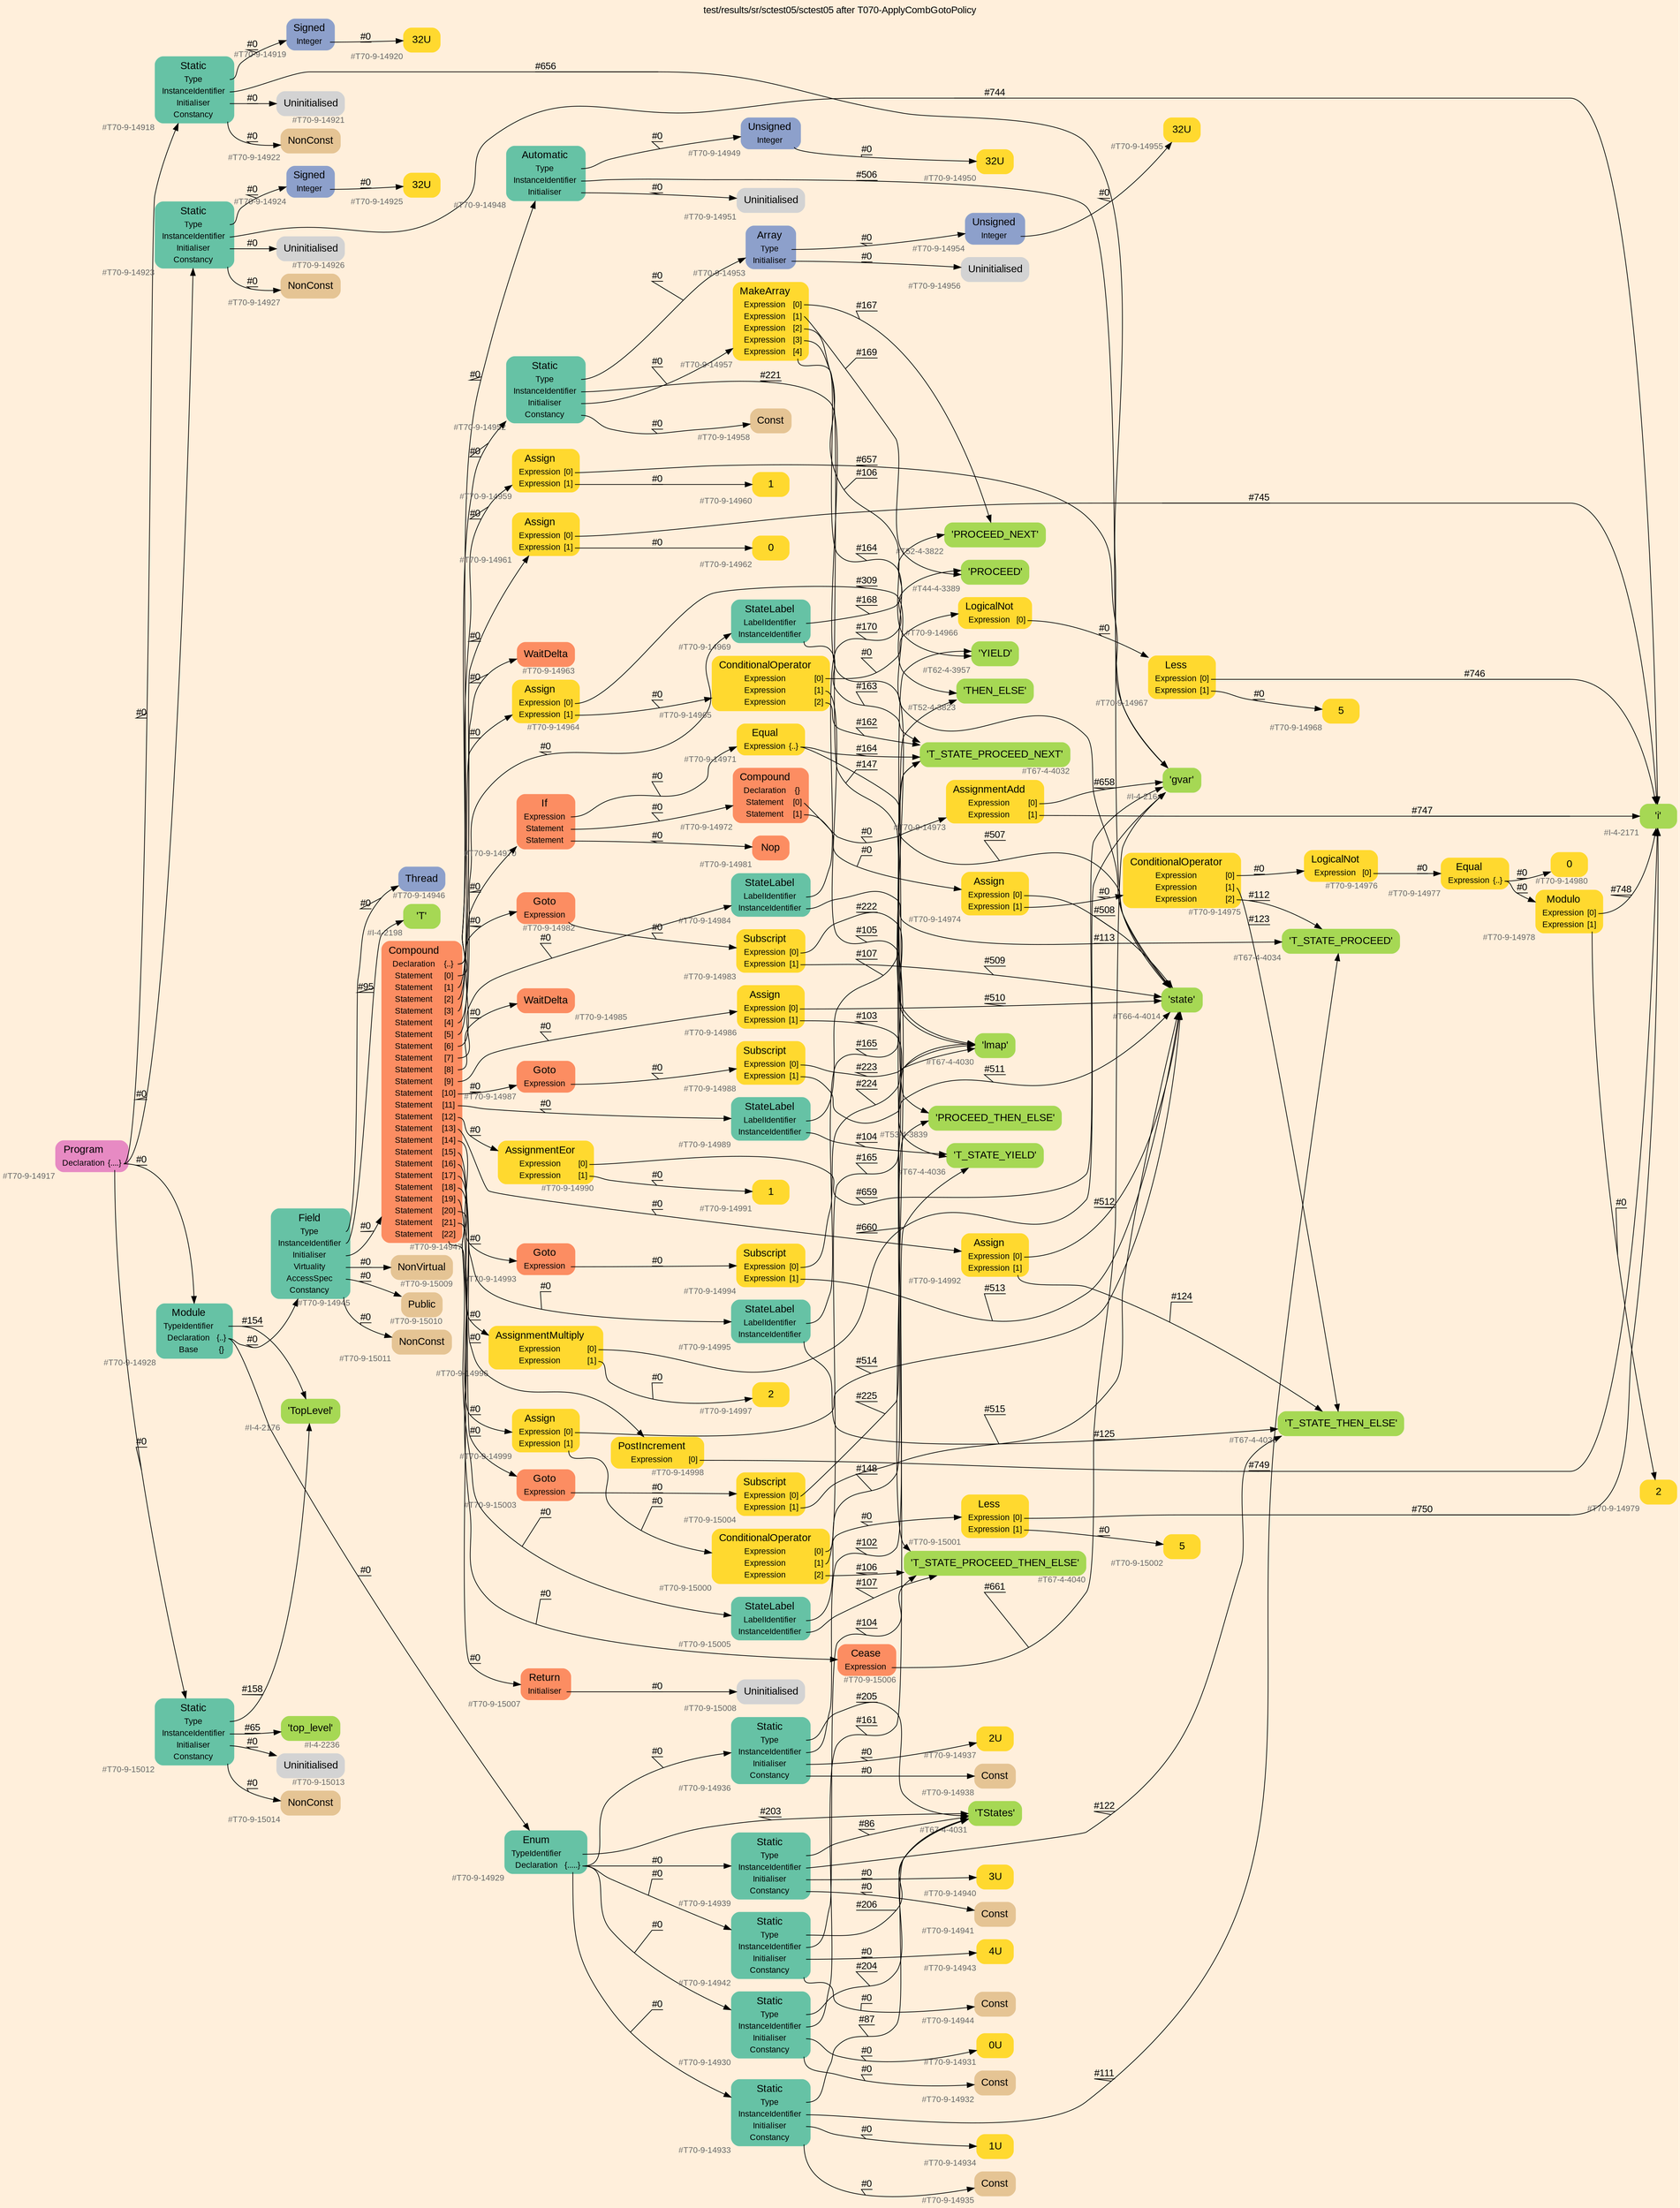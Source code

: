 digraph "test/results/sr/sctest05/sctest05 after T070-ApplyCombGotoPolicy" {
label = "test/results/sr/sctest05/sctest05 after T070-ApplyCombGotoPolicy"
labelloc = t
graph [
    rankdir = "LR"
    ranksep = 0.3
    bgcolor = antiquewhite1
    color = black
    fontcolor = black
    fontname = "Arial"
];
node [
    fontname = "Arial"
];
edge [
    fontname = "Arial"
];

// -------------------- node figure --------------------
// -------- block #T70-9-14917 ----------
"#T70-9-14917" [
    fillcolor = "/set28/4"
    xlabel = "#T70-9-14917"
    fontsize = "12"
    fontcolor = grey40
    shape = "plaintext"
    label = <<TABLE BORDER="0" CELLBORDER="0" CELLSPACING="0">
     <TR><TD><FONT COLOR="black" POINT-SIZE="15">Program</FONT></TD></TR>
     <TR><TD><FONT COLOR="black" POINT-SIZE="12">Declaration</FONT></TD><TD PORT="port0"><FONT COLOR="black" POINT-SIZE="12">{....}</FONT></TD></TR>
    </TABLE>>
    style = "rounded,filled"
];

// -------- block #T70-9-14918 ----------
"#T70-9-14918" [
    fillcolor = "/set28/1"
    xlabel = "#T70-9-14918"
    fontsize = "12"
    fontcolor = grey40
    shape = "plaintext"
    label = <<TABLE BORDER="0" CELLBORDER="0" CELLSPACING="0">
     <TR><TD><FONT COLOR="black" POINT-SIZE="15">Static</FONT></TD></TR>
     <TR><TD><FONT COLOR="black" POINT-SIZE="12">Type</FONT></TD><TD PORT="port0"></TD></TR>
     <TR><TD><FONT COLOR="black" POINT-SIZE="12">InstanceIdentifier</FONT></TD><TD PORT="port1"></TD></TR>
     <TR><TD><FONT COLOR="black" POINT-SIZE="12">Initialiser</FONT></TD><TD PORT="port2"></TD></TR>
     <TR><TD><FONT COLOR="black" POINT-SIZE="12">Constancy</FONT></TD><TD PORT="port3"></TD></TR>
    </TABLE>>
    style = "rounded,filled"
];

// -------- block #T70-9-14919 ----------
"#T70-9-14919" [
    fillcolor = "/set28/3"
    xlabel = "#T70-9-14919"
    fontsize = "12"
    fontcolor = grey40
    shape = "plaintext"
    label = <<TABLE BORDER="0" CELLBORDER="0" CELLSPACING="0">
     <TR><TD><FONT COLOR="black" POINT-SIZE="15">Signed</FONT></TD></TR>
     <TR><TD><FONT COLOR="black" POINT-SIZE="12">Integer</FONT></TD><TD PORT="port0"></TD></TR>
    </TABLE>>
    style = "rounded,filled"
];

// -------- block #T70-9-14920 ----------
"#T70-9-14920" [
    fillcolor = "/set28/6"
    xlabel = "#T70-9-14920"
    fontsize = "12"
    fontcolor = grey40
    shape = "plaintext"
    label = <<TABLE BORDER="0" CELLBORDER="0" CELLSPACING="0">
     <TR><TD><FONT COLOR="black" POINT-SIZE="15">32U</FONT></TD></TR>
    </TABLE>>
    style = "rounded,filled"
];

// -------- block #I-4-2164 ----------
"#I-4-2164" [
    fillcolor = "/set28/5"
    xlabel = "#I-4-2164"
    fontsize = "12"
    fontcolor = grey40
    shape = "plaintext"
    label = <<TABLE BORDER="0" CELLBORDER="0" CELLSPACING="0">
     <TR><TD><FONT COLOR="black" POINT-SIZE="15">'gvar'</FONT></TD></TR>
    </TABLE>>
    style = "rounded,filled"
];

// -------- block #T70-9-14921 ----------
"#T70-9-14921" [
    xlabel = "#T70-9-14921"
    fontsize = "12"
    fontcolor = grey40
    shape = "plaintext"
    label = <<TABLE BORDER="0" CELLBORDER="0" CELLSPACING="0">
     <TR><TD><FONT COLOR="black" POINT-SIZE="15">Uninitialised</FONT></TD></TR>
    </TABLE>>
    style = "rounded,filled"
];

// -------- block #T70-9-14922 ----------
"#T70-9-14922" [
    fillcolor = "/set28/7"
    xlabel = "#T70-9-14922"
    fontsize = "12"
    fontcolor = grey40
    shape = "plaintext"
    label = <<TABLE BORDER="0" CELLBORDER="0" CELLSPACING="0">
     <TR><TD><FONT COLOR="black" POINT-SIZE="15">NonConst</FONT></TD></TR>
    </TABLE>>
    style = "rounded,filled"
];

// -------- block #T70-9-14923 ----------
"#T70-9-14923" [
    fillcolor = "/set28/1"
    xlabel = "#T70-9-14923"
    fontsize = "12"
    fontcolor = grey40
    shape = "plaintext"
    label = <<TABLE BORDER="0" CELLBORDER="0" CELLSPACING="0">
     <TR><TD><FONT COLOR="black" POINT-SIZE="15">Static</FONT></TD></TR>
     <TR><TD><FONT COLOR="black" POINT-SIZE="12">Type</FONT></TD><TD PORT="port0"></TD></TR>
     <TR><TD><FONT COLOR="black" POINT-SIZE="12">InstanceIdentifier</FONT></TD><TD PORT="port1"></TD></TR>
     <TR><TD><FONT COLOR="black" POINT-SIZE="12">Initialiser</FONT></TD><TD PORT="port2"></TD></TR>
     <TR><TD><FONT COLOR="black" POINT-SIZE="12">Constancy</FONT></TD><TD PORT="port3"></TD></TR>
    </TABLE>>
    style = "rounded,filled"
];

// -------- block #T70-9-14924 ----------
"#T70-9-14924" [
    fillcolor = "/set28/3"
    xlabel = "#T70-9-14924"
    fontsize = "12"
    fontcolor = grey40
    shape = "plaintext"
    label = <<TABLE BORDER="0" CELLBORDER="0" CELLSPACING="0">
     <TR><TD><FONT COLOR="black" POINT-SIZE="15">Signed</FONT></TD></TR>
     <TR><TD><FONT COLOR="black" POINT-SIZE="12">Integer</FONT></TD><TD PORT="port0"></TD></TR>
    </TABLE>>
    style = "rounded,filled"
];

// -------- block #T70-9-14925 ----------
"#T70-9-14925" [
    fillcolor = "/set28/6"
    xlabel = "#T70-9-14925"
    fontsize = "12"
    fontcolor = grey40
    shape = "plaintext"
    label = <<TABLE BORDER="0" CELLBORDER="0" CELLSPACING="0">
     <TR><TD><FONT COLOR="black" POINT-SIZE="15">32U</FONT></TD></TR>
    </TABLE>>
    style = "rounded,filled"
];

// -------- block #I-4-2171 ----------
"#I-4-2171" [
    fillcolor = "/set28/5"
    xlabel = "#I-4-2171"
    fontsize = "12"
    fontcolor = grey40
    shape = "plaintext"
    label = <<TABLE BORDER="0" CELLBORDER="0" CELLSPACING="0">
     <TR><TD><FONT COLOR="black" POINT-SIZE="15">'i'</FONT></TD></TR>
    </TABLE>>
    style = "rounded,filled"
];

// -------- block #T70-9-14926 ----------
"#T70-9-14926" [
    xlabel = "#T70-9-14926"
    fontsize = "12"
    fontcolor = grey40
    shape = "plaintext"
    label = <<TABLE BORDER="0" CELLBORDER="0" CELLSPACING="0">
     <TR><TD><FONT COLOR="black" POINT-SIZE="15">Uninitialised</FONT></TD></TR>
    </TABLE>>
    style = "rounded,filled"
];

// -------- block #T70-9-14927 ----------
"#T70-9-14927" [
    fillcolor = "/set28/7"
    xlabel = "#T70-9-14927"
    fontsize = "12"
    fontcolor = grey40
    shape = "plaintext"
    label = <<TABLE BORDER="0" CELLBORDER="0" CELLSPACING="0">
     <TR><TD><FONT COLOR="black" POINT-SIZE="15">NonConst</FONT></TD></TR>
    </TABLE>>
    style = "rounded,filled"
];

// -------- block #T70-9-14928 ----------
"#T70-9-14928" [
    fillcolor = "/set28/1"
    xlabel = "#T70-9-14928"
    fontsize = "12"
    fontcolor = grey40
    shape = "plaintext"
    label = <<TABLE BORDER="0" CELLBORDER="0" CELLSPACING="0">
     <TR><TD><FONT COLOR="black" POINT-SIZE="15">Module</FONT></TD></TR>
     <TR><TD><FONT COLOR="black" POINT-SIZE="12">TypeIdentifier</FONT></TD><TD PORT="port0"></TD></TR>
     <TR><TD><FONT COLOR="black" POINT-SIZE="12">Declaration</FONT></TD><TD PORT="port1"><FONT COLOR="black" POINT-SIZE="12">{..}</FONT></TD></TR>
     <TR><TD><FONT COLOR="black" POINT-SIZE="12">Base</FONT></TD><TD PORT="port2"><FONT COLOR="black" POINT-SIZE="12">{}</FONT></TD></TR>
    </TABLE>>
    style = "rounded,filled"
];

// -------- block #I-4-2176 ----------
"#I-4-2176" [
    fillcolor = "/set28/5"
    xlabel = "#I-4-2176"
    fontsize = "12"
    fontcolor = grey40
    shape = "plaintext"
    label = <<TABLE BORDER="0" CELLBORDER="0" CELLSPACING="0">
     <TR><TD><FONT COLOR="black" POINT-SIZE="15">'TopLevel'</FONT></TD></TR>
    </TABLE>>
    style = "rounded,filled"
];

// -------- block #T70-9-14929 ----------
"#T70-9-14929" [
    fillcolor = "/set28/1"
    xlabel = "#T70-9-14929"
    fontsize = "12"
    fontcolor = grey40
    shape = "plaintext"
    label = <<TABLE BORDER="0" CELLBORDER="0" CELLSPACING="0">
     <TR><TD><FONT COLOR="black" POINT-SIZE="15">Enum</FONT></TD></TR>
     <TR><TD><FONT COLOR="black" POINT-SIZE="12">TypeIdentifier</FONT></TD><TD PORT="port0"></TD></TR>
     <TR><TD><FONT COLOR="black" POINT-SIZE="12">Declaration</FONT></TD><TD PORT="port1"><FONT COLOR="black" POINT-SIZE="12">{.....}</FONT></TD></TR>
    </TABLE>>
    style = "rounded,filled"
];

// -------- block #T67-4-4031 ----------
"#T67-4-4031" [
    fillcolor = "/set28/5"
    xlabel = "#T67-4-4031"
    fontsize = "12"
    fontcolor = grey40
    shape = "plaintext"
    label = <<TABLE BORDER="0" CELLBORDER="0" CELLSPACING="0">
     <TR><TD><FONT COLOR="black" POINT-SIZE="15">'TStates'</FONT></TD></TR>
    </TABLE>>
    style = "rounded,filled"
];

// -------- block #T70-9-14930 ----------
"#T70-9-14930" [
    fillcolor = "/set28/1"
    xlabel = "#T70-9-14930"
    fontsize = "12"
    fontcolor = grey40
    shape = "plaintext"
    label = <<TABLE BORDER="0" CELLBORDER="0" CELLSPACING="0">
     <TR><TD><FONT COLOR="black" POINT-SIZE="15">Static</FONT></TD></TR>
     <TR><TD><FONT COLOR="black" POINT-SIZE="12">Type</FONT></TD><TD PORT="port0"></TD></TR>
     <TR><TD><FONT COLOR="black" POINT-SIZE="12">InstanceIdentifier</FONT></TD><TD PORT="port1"></TD></TR>
     <TR><TD><FONT COLOR="black" POINT-SIZE="12">Initialiser</FONT></TD><TD PORT="port2"></TD></TR>
     <TR><TD><FONT COLOR="black" POINT-SIZE="12">Constancy</FONT></TD><TD PORT="port3"></TD></TR>
    </TABLE>>
    style = "rounded,filled"
];

// -------- block #T67-4-4032 ----------
"#T67-4-4032" [
    fillcolor = "/set28/5"
    xlabel = "#T67-4-4032"
    fontsize = "12"
    fontcolor = grey40
    shape = "plaintext"
    label = <<TABLE BORDER="0" CELLBORDER="0" CELLSPACING="0">
     <TR><TD><FONT COLOR="black" POINT-SIZE="15">'T_STATE_PROCEED_NEXT'</FONT></TD></TR>
    </TABLE>>
    style = "rounded,filled"
];

// -------- block #T70-9-14931 ----------
"#T70-9-14931" [
    fillcolor = "/set28/6"
    xlabel = "#T70-9-14931"
    fontsize = "12"
    fontcolor = grey40
    shape = "plaintext"
    label = <<TABLE BORDER="0" CELLBORDER="0" CELLSPACING="0">
     <TR><TD><FONT COLOR="black" POINT-SIZE="15">0U</FONT></TD></TR>
    </TABLE>>
    style = "rounded,filled"
];

// -------- block #T70-9-14932 ----------
"#T70-9-14932" [
    fillcolor = "/set28/7"
    xlabel = "#T70-9-14932"
    fontsize = "12"
    fontcolor = grey40
    shape = "plaintext"
    label = <<TABLE BORDER="0" CELLBORDER="0" CELLSPACING="0">
     <TR><TD><FONT COLOR="black" POINT-SIZE="15">Const</FONT></TD></TR>
    </TABLE>>
    style = "rounded,filled"
];

// -------- block #T70-9-14933 ----------
"#T70-9-14933" [
    fillcolor = "/set28/1"
    xlabel = "#T70-9-14933"
    fontsize = "12"
    fontcolor = grey40
    shape = "plaintext"
    label = <<TABLE BORDER="0" CELLBORDER="0" CELLSPACING="0">
     <TR><TD><FONT COLOR="black" POINT-SIZE="15">Static</FONT></TD></TR>
     <TR><TD><FONT COLOR="black" POINT-SIZE="12">Type</FONT></TD><TD PORT="port0"></TD></TR>
     <TR><TD><FONT COLOR="black" POINT-SIZE="12">InstanceIdentifier</FONT></TD><TD PORT="port1"></TD></TR>
     <TR><TD><FONT COLOR="black" POINT-SIZE="12">Initialiser</FONT></TD><TD PORT="port2"></TD></TR>
     <TR><TD><FONT COLOR="black" POINT-SIZE="12">Constancy</FONT></TD><TD PORT="port3"></TD></TR>
    </TABLE>>
    style = "rounded,filled"
];

// -------- block #T67-4-4034 ----------
"#T67-4-4034" [
    fillcolor = "/set28/5"
    xlabel = "#T67-4-4034"
    fontsize = "12"
    fontcolor = grey40
    shape = "plaintext"
    label = <<TABLE BORDER="0" CELLBORDER="0" CELLSPACING="0">
     <TR><TD><FONT COLOR="black" POINT-SIZE="15">'T_STATE_PROCEED'</FONT></TD></TR>
    </TABLE>>
    style = "rounded,filled"
];

// -------- block #T70-9-14934 ----------
"#T70-9-14934" [
    fillcolor = "/set28/6"
    xlabel = "#T70-9-14934"
    fontsize = "12"
    fontcolor = grey40
    shape = "plaintext"
    label = <<TABLE BORDER="0" CELLBORDER="0" CELLSPACING="0">
     <TR><TD><FONT COLOR="black" POINT-SIZE="15">1U</FONT></TD></TR>
    </TABLE>>
    style = "rounded,filled"
];

// -------- block #T70-9-14935 ----------
"#T70-9-14935" [
    fillcolor = "/set28/7"
    xlabel = "#T70-9-14935"
    fontsize = "12"
    fontcolor = grey40
    shape = "plaintext"
    label = <<TABLE BORDER="0" CELLBORDER="0" CELLSPACING="0">
     <TR><TD><FONT COLOR="black" POINT-SIZE="15">Const</FONT></TD></TR>
    </TABLE>>
    style = "rounded,filled"
];

// -------- block #T70-9-14936 ----------
"#T70-9-14936" [
    fillcolor = "/set28/1"
    xlabel = "#T70-9-14936"
    fontsize = "12"
    fontcolor = grey40
    shape = "plaintext"
    label = <<TABLE BORDER="0" CELLBORDER="0" CELLSPACING="0">
     <TR><TD><FONT COLOR="black" POINT-SIZE="15">Static</FONT></TD></TR>
     <TR><TD><FONT COLOR="black" POINT-SIZE="12">Type</FONT></TD><TD PORT="port0"></TD></TR>
     <TR><TD><FONT COLOR="black" POINT-SIZE="12">InstanceIdentifier</FONT></TD><TD PORT="port1"></TD></TR>
     <TR><TD><FONT COLOR="black" POINT-SIZE="12">Initialiser</FONT></TD><TD PORT="port2"></TD></TR>
     <TR><TD><FONT COLOR="black" POINT-SIZE="12">Constancy</FONT></TD><TD PORT="port3"></TD></TR>
    </TABLE>>
    style = "rounded,filled"
];

// -------- block #T67-4-4036 ----------
"#T67-4-4036" [
    fillcolor = "/set28/5"
    xlabel = "#T67-4-4036"
    fontsize = "12"
    fontcolor = grey40
    shape = "plaintext"
    label = <<TABLE BORDER="0" CELLBORDER="0" CELLSPACING="0">
     <TR><TD><FONT COLOR="black" POINT-SIZE="15">'T_STATE_YIELD'</FONT></TD></TR>
    </TABLE>>
    style = "rounded,filled"
];

// -------- block #T70-9-14937 ----------
"#T70-9-14937" [
    fillcolor = "/set28/6"
    xlabel = "#T70-9-14937"
    fontsize = "12"
    fontcolor = grey40
    shape = "plaintext"
    label = <<TABLE BORDER="0" CELLBORDER="0" CELLSPACING="0">
     <TR><TD><FONT COLOR="black" POINT-SIZE="15">2U</FONT></TD></TR>
    </TABLE>>
    style = "rounded,filled"
];

// -------- block #T70-9-14938 ----------
"#T70-9-14938" [
    fillcolor = "/set28/7"
    xlabel = "#T70-9-14938"
    fontsize = "12"
    fontcolor = grey40
    shape = "plaintext"
    label = <<TABLE BORDER="0" CELLBORDER="0" CELLSPACING="0">
     <TR><TD><FONT COLOR="black" POINT-SIZE="15">Const</FONT></TD></TR>
    </TABLE>>
    style = "rounded,filled"
];

// -------- block #T70-9-14939 ----------
"#T70-9-14939" [
    fillcolor = "/set28/1"
    xlabel = "#T70-9-14939"
    fontsize = "12"
    fontcolor = grey40
    shape = "plaintext"
    label = <<TABLE BORDER="0" CELLBORDER="0" CELLSPACING="0">
     <TR><TD><FONT COLOR="black" POINT-SIZE="15">Static</FONT></TD></TR>
     <TR><TD><FONT COLOR="black" POINT-SIZE="12">Type</FONT></TD><TD PORT="port0"></TD></TR>
     <TR><TD><FONT COLOR="black" POINT-SIZE="12">InstanceIdentifier</FONT></TD><TD PORT="port1"></TD></TR>
     <TR><TD><FONT COLOR="black" POINT-SIZE="12">Initialiser</FONT></TD><TD PORT="port2"></TD></TR>
     <TR><TD><FONT COLOR="black" POINT-SIZE="12">Constancy</FONT></TD><TD PORT="port3"></TD></TR>
    </TABLE>>
    style = "rounded,filled"
];

// -------- block #T67-4-4038 ----------
"#T67-4-4038" [
    fillcolor = "/set28/5"
    xlabel = "#T67-4-4038"
    fontsize = "12"
    fontcolor = grey40
    shape = "plaintext"
    label = <<TABLE BORDER="0" CELLBORDER="0" CELLSPACING="0">
     <TR><TD><FONT COLOR="black" POINT-SIZE="15">'T_STATE_THEN_ELSE'</FONT></TD></TR>
    </TABLE>>
    style = "rounded,filled"
];

// -------- block #T70-9-14940 ----------
"#T70-9-14940" [
    fillcolor = "/set28/6"
    xlabel = "#T70-9-14940"
    fontsize = "12"
    fontcolor = grey40
    shape = "plaintext"
    label = <<TABLE BORDER="0" CELLBORDER="0" CELLSPACING="0">
     <TR><TD><FONT COLOR="black" POINT-SIZE="15">3U</FONT></TD></TR>
    </TABLE>>
    style = "rounded,filled"
];

// -------- block #T70-9-14941 ----------
"#T70-9-14941" [
    fillcolor = "/set28/7"
    xlabel = "#T70-9-14941"
    fontsize = "12"
    fontcolor = grey40
    shape = "plaintext"
    label = <<TABLE BORDER="0" CELLBORDER="0" CELLSPACING="0">
     <TR><TD><FONT COLOR="black" POINT-SIZE="15">Const</FONT></TD></TR>
    </TABLE>>
    style = "rounded,filled"
];

// -------- block #T70-9-14942 ----------
"#T70-9-14942" [
    fillcolor = "/set28/1"
    xlabel = "#T70-9-14942"
    fontsize = "12"
    fontcolor = grey40
    shape = "plaintext"
    label = <<TABLE BORDER="0" CELLBORDER="0" CELLSPACING="0">
     <TR><TD><FONT COLOR="black" POINT-SIZE="15">Static</FONT></TD></TR>
     <TR><TD><FONT COLOR="black" POINT-SIZE="12">Type</FONT></TD><TD PORT="port0"></TD></TR>
     <TR><TD><FONT COLOR="black" POINT-SIZE="12">InstanceIdentifier</FONT></TD><TD PORT="port1"></TD></TR>
     <TR><TD><FONT COLOR="black" POINT-SIZE="12">Initialiser</FONT></TD><TD PORT="port2"></TD></TR>
     <TR><TD><FONT COLOR="black" POINT-SIZE="12">Constancy</FONT></TD><TD PORT="port3"></TD></TR>
    </TABLE>>
    style = "rounded,filled"
];

// -------- block #T67-4-4040 ----------
"#T67-4-4040" [
    fillcolor = "/set28/5"
    xlabel = "#T67-4-4040"
    fontsize = "12"
    fontcolor = grey40
    shape = "plaintext"
    label = <<TABLE BORDER="0" CELLBORDER="0" CELLSPACING="0">
     <TR><TD><FONT COLOR="black" POINT-SIZE="15">'T_STATE_PROCEED_THEN_ELSE'</FONT></TD></TR>
    </TABLE>>
    style = "rounded,filled"
];

// -------- block #T70-9-14943 ----------
"#T70-9-14943" [
    fillcolor = "/set28/6"
    xlabel = "#T70-9-14943"
    fontsize = "12"
    fontcolor = grey40
    shape = "plaintext"
    label = <<TABLE BORDER="0" CELLBORDER="0" CELLSPACING="0">
     <TR><TD><FONT COLOR="black" POINT-SIZE="15">4U</FONT></TD></TR>
    </TABLE>>
    style = "rounded,filled"
];

// -------- block #T70-9-14944 ----------
"#T70-9-14944" [
    fillcolor = "/set28/7"
    xlabel = "#T70-9-14944"
    fontsize = "12"
    fontcolor = grey40
    shape = "plaintext"
    label = <<TABLE BORDER="0" CELLBORDER="0" CELLSPACING="0">
     <TR><TD><FONT COLOR="black" POINT-SIZE="15">Const</FONT></TD></TR>
    </TABLE>>
    style = "rounded,filled"
];

// -------- block #T70-9-14945 ----------
"#T70-9-14945" [
    fillcolor = "/set28/1"
    xlabel = "#T70-9-14945"
    fontsize = "12"
    fontcolor = grey40
    shape = "plaintext"
    label = <<TABLE BORDER="0" CELLBORDER="0" CELLSPACING="0">
     <TR><TD><FONT COLOR="black" POINT-SIZE="15">Field</FONT></TD></TR>
     <TR><TD><FONT COLOR="black" POINT-SIZE="12">Type</FONT></TD><TD PORT="port0"></TD></TR>
     <TR><TD><FONT COLOR="black" POINT-SIZE="12">InstanceIdentifier</FONT></TD><TD PORT="port1"></TD></TR>
     <TR><TD><FONT COLOR="black" POINT-SIZE="12">Initialiser</FONT></TD><TD PORT="port2"></TD></TR>
     <TR><TD><FONT COLOR="black" POINT-SIZE="12">Virtuality</FONT></TD><TD PORT="port3"></TD></TR>
     <TR><TD><FONT COLOR="black" POINT-SIZE="12">AccessSpec</FONT></TD><TD PORT="port4"></TD></TR>
     <TR><TD><FONT COLOR="black" POINT-SIZE="12">Constancy</FONT></TD><TD PORT="port5"></TD></TR>
    </TABLE>>
    style = "rounded,filled"
];

// -------- block #T70-9-14946 ----------
"#T70-9-14946" [
    fillcolor = "/set28/3"
    xlabel = "#T70-9-14946"
    fontsize = "12"
    fontcolor = grey40
    shape = "plaintext"
    label = <<TABLE BORDER="0" CELLBORDER="0" CELLSPACING="0">
     <TR><TD><FONT COLOR="black" POINT-SIZE="15">Thread</FONT></TD></TR>
    </TABLE>>
    style = "rounded,filled"
];

// -------- block #I-4-2198 ----------
"#I-4-2198" [
    fillcolor = "/set28/5"
    xlabel = "#I-4-2198"
    fontsize = "12"
    fontcolor = grey40
    shape = "plaintext"
    label = <<TABLE BORDER="0" CELLBORDER="0" CELLSPACING="0">
     <TR><TD><FONT COLOR="black" POINT-SIZE="15">'T'</FONT></TD></TR>
    </TABLE>>
    style = "rounded,filled"
];

// -------- block #T70-9-14947 ----------
"#T70-9-14947" [
    fillcolor = "/set28/2"
    xlabel = "#T70-9-14947"
    fontsize = "12"
    fontcolor = grey40
    shape = "plaintext"
    label = <<TABLE BORDER="0" CELLBORDER="0" CELLSPACING="0">
     <TR><TD><FONT COLOR="black" POINT-SIZE="15">Compound</FONT></TD></TR>
     <TR><TD><FONT COLOR="black" POINT-SIZE="12">Declaration</FONT></TD><TD PORT="port0"><FONT COLOR="black" POINT-SIZE="12">{..}</FONT></TD></TR>
     <TR><TD><FONT COLOR="black" POINT-SIZE="12">Statement</FONT></TD><TD PORT="port1"><FONT COLOR="black" POINT-SIZE="12">[0]</FONT></TD></TR>
     <TR><TD><FONT COLOR="black" POINT-SIZE="12">Statement</FONT></TD><TD PORT="port2"><FONT COLOR="black" POINT-SIZE="12">[1]</FONT></TD></TR>
     <TR><TD><FONT COLOR="black" POINT-SIZE="12">Statement</FONT></TD><TD PORT="port3"><FONT COLOR="black" POINT-SIZE="12">[2]</FONT></TD></TR>
     <TR><TD><FONT COLOR="black" POINT-SIZE="12">Statement</FONT></TD><TD PORT="port4"><FONT COLOR="black" POINT-SIZE="12">[3]</FONT></TD></TR>
     <TR><TD><FONT COLOR="black" POINT-SIZE="12">Statement</FONT></TD><TD PORT="port5"><FONT COLOR="black" POINT-SIZE="12">[4]</FONT></TD></TR>
     <TR><TD><FONT COLOR="black" POINT-SIZE="12">Statement</FONT></TD><TD PORT="port6"><FONT COLOR="black" POINT-SIZE="12">[5]</FONT></TD></TR>
     <TR><TD><FONT COLOR="black" POINT-SIZE="12">Statement</FONT></TD><TD PORT="port7"><FONT COLOR="black" POINT-SIZE="12">[6]</FONT></TD></TR>
     <TR><TD><FONT COLOR="black" POINT-SIZE="12">Statement</FONT></TD><TD PORT="port8"><FONT COLOR="black" POINT-SIZE="12">[7]</FONT></TD></TR>
     <TR><TD><FONT COLOR="black" POINT-SIZE="12">Statement</FONT></TD><TD PORT="port9"><FONT COLOR="black" POINT-SIZE="12">[8]</FONT></TD></TR>
     <TR><TD><FONT COLOR="black" POINT-SIZE="12">Statement</FONT></TD><TD PORT="port10"><FONT COLOR="black" POINT-SIZE="12">[9]</FONT></TD></TR>
     <TR><TD><FONT COLOR="black" POINT-SIZE="12">Statement</FONT></TD><TD PORT="port11"><FONT COLOR="black" POINT-SIZE="12">[10]</FONT></TD></TR>
     <TR><TD><FONT COLOR="black" POINT-SIZE="12">Statement</FONT></TD><TD PORT="port12"><FONT COLOR="black" POINT-SIZE="12">[11]</FONT></TD></TR>
     <TR><TD><FONT COLOR="black" POINT-SIZE="12">Statement</FONT></TD><TD PORT="port13"><FONT COLOR="black" POINT-SIZE="12">[12]</FONT></TD></TR>
     <TR><TD><FONT COLOR="black" POINT-SIZE="12">Statement</FONT></TD><TD PORT="port14"><FONT COLOR="black" POINT-SIZE="12">[13]</FONT></TD></TR>
     <TR><TD><FONT COLOR="black" POINT-SIZE="12">Statement</FONT></TD><TD PORT="port15"><FONT COLOR="black" POINT-SIZE="12">[14]</FONT></TD></TR>
     <TR><TD><FONT COLOR="black" POINT-SIZE="12">Statement</FONT></TD><TD PORT="port16"><FONT COLOR="black" POINT-SIZE="12">[15]</FONT></TD></TR>
     <TR><TD><FONT COLOR="black" POINT-SIZE="12">Statement</FONT></TD><TD PORT="port17"><FONT COLOR="black" POINT-SIZE="12">[16]</FONT></TD></TR>
     <TR><TD><FONT COLOR="black" POINT-SIZE="12">Statement</FONT></TD><TD PORT="port18"><FONT COLOR="black" POINT-SIZE="12">[17]</FONT></TD></TR>
     <TR><TD><FONT COLOR="black" POINT-SIZE="12">Statement</FONT></TD><TD PORT="port19"><FONT COLOR="black" POINT-SIZE="12">[18]</FONT></TD></TR>
     <TR><TD><FONT COLOR="black" POINT-SIZE="12">Statement</FONT></TD><TD PORT="port20"><FONT COLOR="black" POINT-SIZE="12">[19]</FONT></TD></TR>
     <TR><TD><FONT COLOR="black" POINT-SIZE="12">Statement</FONT></TD><TD PORT="port21"><FONT COLOR="black" POINT-SIZE="12">[20]</FONT></TD></TR>
     <TR><TD><FONT COLOR="black" POINT-SIZE="12">Statement</FONT></TD><TD PORT="port22"><FONT COLOR="black" POINT-SIZE="12">[21]</FONT></TD></TR>
     <TR><TD><FONT COLOR="black" POINT-SIZE="12">Statement</FONT></TD><TD PORT="port23"><FONT COLOR="black" POINT-SIZE="12">[22]</FONT></TD></TR>
    </TABLE>>
    style = "rounded,filled"
];

// -------- block #T70-9-14948 ----------
"#T70-9-14948" [
    fillcolor = "/set28/1"
    xlabel = "#T70-9-14948"
    fontsize = "12"
    fontcolor = grey40
    shape = "plaintext"
    label = <<TABLE BORDER="0" CELLBORDER="0" CELLSPACING="0">
     <TR><TD><FONT COLOR="black" POINT-SIZE="15">Automatic</FONT></TD></TR>
     <TR><TD><FONT COLOR="black" POINT-SIZE="12">Type</FONT></TD><TD PORT="port0"></TD></TR>
     <TR><TD><FONT COLOR="black" POINT-SIZE="12">InstanceIdentifier</FONT></TD><TD PORT="port1"></TD></TR>
     <TR><TD><FONT COLOR="black" POINT-SIZE="12">Initialiser</FONT></TD><TD PORT="port2"></TD></TR>
    </TABLE>>
    style = "rounded,filled"
];

// -------- block #T70-9-14949 ----------
"#T70-9-14949" [
    fillcolor = "/set28/3"
    xlabel = "#T70-9-14949"
    fontsize = "12"
    fontcolor = grey40
    shape = "plaintext"
    label = <<TABLE BORDER="0" CELLBORDER="0" CELLSPACING="0">
     <TR><TD><FONT COLOR="black" POINT-SIZE="15">Unsigned</FONT></TD></TR>
     <TR><TD><FONT COLOR="black" POINT-SIZE="12">Integer</FONT></TD><TD PORT="port0"></TD></TR>
    </TABLE>>
    style = "rounded,filled"
];

// -------- block #T70-9-14950 ----------
"#T70-9-14950" [
    fillcolor = "/set28/6"
    xlabel = "#T70-9-14950"
    fontsize = "12"
    fontcolor = grey40
    shape = "plaintext"
    label = <<TABLE BORDER="0" CELLBORDER="0" CELLSPACING="0">
     <TR><TD><FONT COLOR="black" POINT-SIZE="15">32U</FONT></TD></TR>
    </TABLE>>
    style = "rounded,filled"
];

// -------- block #T66-4-4014 ----------
"#T66-4-4014" [
    fillcolor = "/set28/5"
    xlabel = "#T66-4-4014"
    fontsize = "12"
    fontcolor = grey40
    shape = "plaintext"
    label = <<TABLE BORDER="0" CELLBORDER="0" CELLSPACING="0">
     <TR><TD><FONT COLOR="black" POINT-SIZE="15">'state'</FONT></TD></TR>
    </TABLE>>
    style = "rounded,filled"
];

// -------- block #T70-9-14951 ----------
"#T70-9-14951" [
    xlabel = "#T70-9-14951"
    fontsize = "12"
    fontcolor = grey40
    shape = "plaintext"
    label = <<TABLE BORDER="0" CELLBORDER="0" CELLSPACING="0">
     <TR><TD><FONT COLOR="black" POINT-SIZE="15">Uninitialised</FONT></TD></TR>
    </TABLE>>
    style = "rounded,filled"
];

// -------- block #T70-9-14952 ----------
"#T70-9-14952" [
    fillcolor = "/set28/1"
    xlabel = "#T70-9-14952"
    fontsize = "12"
    fontcolor = grey40
    shape = "plaintext"
    label = <<TABLE BORDER="0" CELLBORDER="0" CELLSPACING="0">
     <TR><TD><FONT COLOR="black" POINT-SIZE="15">Static</FONT></TD></TR>
     <TR><TD><FONT COLOR="black" POINT-SIZE="12">Type</FONT></TD><TD PORT="port0"></TD></TR>
     <TR><TD><FONT COLOR="black" POINT-SIZE="12">InstanceIdentifier</FONT></TD><TD PORT="port1"></TD></TR>
     <TR><TD><FONT COLOR="black" POINT-SIZE="12">Initialiser</FONT></TD><TD PORT="port2"></TD></TR>
     <TR><TD><FONT COLOR="black" POINT-SIZE="12">Constancy</FONT></TD><TD PORT="port3"></TD></TR>
    </TABLE>>
    style = "rounded,filled"
];

// -------- block #T70-9-14953 ----------
"#T70-9-14953" [
    fillcolor = "/set28/3"
    xlabel = "#T70-9-14953"
    fontsize = "12"
    fontcolor = grey40
    shape = "plaintext"
    label = <<TABLE BORDER="0" CELLBORDER="0" CELLSPACING="0">
     <TR><TD><FONT COLOR="black" POINT-SIZE="15">Array</FONT></TD></TR>
     <TR><TD><FONT COLOR="black" POINT-SIZE="12">Type</FONT></TD><TD PORT="port0"></TD></TR>
     <TR><TD><FONT COLOR="black" POINT-SIZE="12">Initialiser</FONT></TD><TD PORT="port1"></TD></TR>
    </TABLE>>
    style = "rounded,filled"
];

// -------- block #T70-9-14954 ----------
"#T70-9-14954" [
    fillcolor = "/set28/3"
    xlabel = "#T70-9-14954"
    fontsize = "12"
    fontcolor = grey40
    shape = "plaintext"
    label = <<TABLE BORDER="0" CELLBORDER="0" CELLSPACING="0">
     <TR><TD><FONT COLOR="black" POINT-SIZE="15">Unsigned</FONT></TD></TR>
     <TR><TD><FONT COLOR="black" POINT-SIZE="12">Integer</FONT></TD><TD PORT="port0"></TD></TR>
    </TABLE>>
    style = "rounded,filled"
];

// -------- block #T70-9-14955 ----------
"#T70-9-14955" [
    fillcolor = "/set28/6"
    xlabel = "#T70-9-14955"
    fontsize = "12"
    fontcolor = grey40
    shape = "plaintext"
    label = <<TABLE BORDER="0" CELLBORDER="0" CELLSPACING="0">
     <TR><TD><FONT COLOR="black" POINT-SIZE="15">32U</FONT></TD></TR>
    </TABLE>>
    style = "rounded,filled"
];

// -------- block #T70-9-14956 ----------
"#T70-9-14956" [
    xlabel = "#T70-9-14956"
    fontsize = "12"
    fontcolor = grey40
    shape = "plaintext"
    label = <<TABLE BORDER="0" CELLBORDER="0" CELLSPACING="0">
     <TR><TD><FONT COLOR="black" POINT-SIZE="15">Uninitialised</FONT></TD></TR>
    </TABLE>>
    style = "rounded,filled"
];

// -------- block #T67-4-4030 ----------
"#T67-4-4030" [
    fillcolor = "/set28/5"
    xlabel = "#T67-4-4030"
    fontsize = "12"
    fontcolor = grey40
    shape = "plaintext"
    label = <<TABLE BORDER="0" CELLBORDER="0" CELLSPACING="0">
     <TR><TD><FONT COLOR="black" POINT-SIZE="15">'lmap'</FONT></TD></TR>
    </TABLE>>
    style = "rounded,filled"
];

// -------- block #T70-9-14957 ----------
"#T70-9-14957" [
    fillcolor = "/set28/6"
    xlabel = "#T70-9-14957"
    fontsize = "12"
    fontcolor = grey40
    shape = "plaintext"
    label = <<TABLE BORDER="0" CELLBORDER="0" CELLSPACING="0">
     <TR><TD><FONT COLOR="black" POINT-SIZE="15">MakeArray</FONT></TD></TR>
     <TR><TD><FONT COLOR="black" POINT-SIZE="12">Expression</FONT></TD><TD PORT="port0"><FONT COLOR="black" POINT-SIZE="12">[0]</FONT></TD></TR>
     <TR><TD><FONT COLOR="black" POINT-SIZE="12">Expression</FONT></TD><TD PORT="port1"><FONT COLOR="black" POINT-SIZE="12">[1]</FONT></TD></TR>
     <TR><TD><FONT COLOR="black" POINT-SIZE="12">Expression</FONT></TD><TD PORT="port2"><FONT COLOR="black" POINT-SIZE="12">[2]</FONT></TD></TR>
     <TR><TD><FONT COLOR="black" POINT-SIZE="12">Expression</FONT></TD><TD PORT="port3"><FONT COLOR="black" POINT-SIZE="12">[3]</FONT></TD></TR>
     <TR><TD><FONT COLOR="black" POINT-SIZE="12">Expression</FONT></TD><TD PORT="port4"><FONT COLOR="black" POINT-SIZE="12">[4]</FONT></TD></TR>
    </TABLE>>
    style = "rounded,filled"
];

// -------- block #T52-4-3822 ----------
"#T52-4-3822" [
    fillcolor = "/set28/5"
    xlabel = "#T52-4-3822"
    fontsize = "12"
    fontcolor = grey40
    shape = "plaintext"
    label = <<TABLE BORDER="0" CELLBORDER="0" CELLSPACING="0">
     <TR><TD><FONT COLOR="black" POINT-SIZE="15">'PROCEED_NEXT'</FONT></TD></TR>
    </TABLE>>
    style = "rounded,filled"
];

// -------- block #T44-4-3389 ----------
"#T44-4-3389" [
    fillcolor = "/set28/5"
    xlabel = "#T44-4-3389"
    fontsize = "12"
    fontcolor = grey40
    shape = "plaintext"
    label = <<TABLE BORDER="0" CELLBORDER="0" CELLSPACING="0">
     <TR><TD><FONT COLOR="black" POINT-SIZE="15">'PROCEED'</FONT></TD></TR>
    </TABLE>>
    style = "rounded,filled"
];

// -------- block #T62-4-3957 ----------
"#T62-4-3957" [
    fillcolor = "/set28/5"
    xlabel = "#T62-4-3957"
    fontsize = "12"
    fontcolor = grey40
    shape = "plaintext"
    label = <<TABLE BORDER="0" CELLBORDER="0" CELLSPACING="0">
     <TR><TD><FONT COLOR="black" POINT-SIZE="15">'YIELD'</FONT></TD></TR>
    </TABLE>>
    style = "rounded,filled"
];

// -------- block #T52-4-3823 ----------
"#T52-4-3823" [
    fillcolor = "/set28/5"
    xlabel = "#T52-4-3823"
    fontsize = "12"
    fontcolor = grey40
    shape = "plaintext"
    label = <<TABLE BORDER="0" CELLBORDER="0" CELLSPACING="0">
     <TR><TD><FONT COLOR="black" POINT-SIZE="15">'THEN_ELSE'</FONT></TD></TR>
    </TABLE>>
    style = "rounded,filled"
];

// -------- block #T53-4-3839 ----------
"#T53-4-3839" [
    fillcolor = "/set28/5"
    xlabel = "#T53-4-3839"
    fontsize = "12"
    fontcolor = grey40
    shape = "plaintext"
    label = <<TABLE BORDER="0" CELLBORDER="0" CELLSPACING="0">
     <TR><TD><FONT COLOR="black" POINT-SIZE="15">'PROCEED_THEN_ELSE'</FONT></TD></TR>
    </TABLE>>
    style = "rounded,filled"
];

// -------- block #T70-9-14958 ----------
"#T70-9-14958" [
    fillcolor = "/set28/7"
    xlabel = "#T70-9-14958"
    fontsize = "12"
    fontcolor = grey40
    shape = "plaintext"
    label = <<TABLE BORDER="0" CELLBORDER="0" CELLSPACING="0">
     <TR><TD><FONT COLOR="black" POINT-SIZE="15">Const</FONT></TD></TR>
    </TABLE>>
    style = "rounded,filled"
];

// -------- block #T70-9-14959 ----------
"#T70-9-14959" [
    fillcolor = "/set28/6"
    xlabel = "#T70-9-14959"
    fontsize = "12"
    fontcolor = grey40
    shape = "plaintext"
    label = <<TABLE BORDER="0" CELLBORDER="0" CELLSPACING="0">
     <TR><TD><FONT COLOR="black" POINT-SIZE="15">Assign</FONT></TD></TR>
     <TR><TD><FONT COLOR="black" POINT-SIZE="12">Expression</FONT></TD><TD PORT="port0"><FONT COLOR="black" POINT-SIZE="12">[0]</FONT></TD></TR>
     <TR><TD><FONT COLOR="black" POINT-SIZE="12">Expression</FONT></TD><TD PORT="port1"><FONT COLOR="black" POINT-SIZE="12">[1]</FONT></TD></TR>
    </TABLE>>
    style = "rounded,filled"
];

// -------- block #T70-9-14960 ----------
"#T70-9-14960" [
    fillcolor = "/set28/6"
    xlabel = "#T70-9-14960"
    fontsize = "12"
    fontcolor = grey40
    shape = "plaintext"
    label = <<TABLE BORDER="0" CELLBORDER="0" CELLSPACING="0">
     <TR><TD><FONT COLOR="black" POINT-SIZE="15">1</FONT></TD></TR>
    </TABLE>>
    style = "rounded,filled"
];

// -------- block #T70-9-14961 ----------
"#T70-9-14961" [
    fillcolor = "/set28/6"
    xlabel = "#T70-9-14961"
    fontsize = "12"
    fontcolor = grey40
    shape = "plaintext"
    label = <<TABLE BORDER="0" CELLBORDER="0" CELLSPACING="0">
     <TR><TD><FONT COLOR="black" POINT-SIZE="15">Assign</FONT></TD></TR>
     <TR><TD><FONT COLOR="black" POINT-SIZE="12">Expression</FONT></TD><TD PORT="port0"><FONT COLOR="black" POINT-SIZE="12">[0]</FONT></TD></TR>
     <TR><TD><FONT COLOR="black" POINT-SIZE="12">Expression</FONT></TD><TD PORT="port1"><FONT COLOR="black" POINT-SIZE="12">[1]</FONT></TD></TR>
    </TABLE>>
    style = "rounded,filled"
];

// -------- block #T70-9-14962 ----------
"#T70-9-14962" [
    fillcolor = "/set28/6"
    xlabel = "#T70-9-14962"
    fontsize = "12"
    fontcolor = grey40
    shape = "plaintext"
    label = <<TABLE BORDER="0" CELLBORDER="0" CELLSPACING="0">
     <TR><TD><FONT COLOR="black" POINT-SIZE="15">0</FONT></TD></TR>
    </TABLE>>
    style = "rounded,filled"
];

// -------- block #T70-9-14963 ----------
"#T70-9-14963" [
    fillcolor = "/set28/2"
    xlabel = "#T70-9-14963"
    fontsize = "12"
    fontcolor = grey40
    shape = "plaintext"
    label = <<TABLE BORDER="0" CELLBORDER="0" CELLSPACING="0">
     <TR><TD><FONT COLOR="black" POINT-SIZE="15">WaitDelta</FONT></TD></TR>
    </TABLE>>
    style = "rounded,filled"
];

// -------- block #T70-9-14964 ----------
"#T70-9-14964" [
    fillcolor = "/set28/6"
    xlabel = "#T70-9-14964"
    fontsize = "12"
    fontcolor = grey40
    shape = "plaintext"
    label = <<TABLE BORDER="0" CELLBORDER="0" CELLSPACING="0">
     <TR><TD><FONT COLOR="black" POINT-SIZE="15">Assign</FONT></TD></TR>
     <TR><TD><FONT COLOR="black" POINT-SIZE="12">Expression</FONT></TD><TD PORT="port0"><FONT COLOR="black" POINT-SIZE="12">[0]</FONT></TD></TR>
     <TR><TD><FONT COLOR="black" POINT-SIZE="12">Expression</FONT></TD><TD PORT="port1"><FONT COLOR="black" POINT-SIZE="12">[1]</FONT></TD></TR>
    </TABLE>>
    style = "rounded,filled"
];

// -------- block #T70-9-14965 ----------
"#T70-9-14965" [
    fillcolor = "/set28/6"
    xlabel = "#T70-9-14965"
    fontsize = "12"
    fontcolor = grey40
    shape = "plaintext"
    label = <<TABLE BORDER="0" CELLBORDER="0" CELLSPACING="0">
     <TR><TD><FONT COLOR="black" POINT-SIZE="15">ConditionalOperator</FONT></TD></TR>
     <TR><TD><FONT COLOR="black" POINT-SIZE="12">Expression</FONT></TD><TD PORT="port0"><FONT COLOR="black" POINT-SIZE="12">[0]</FONT></TD></TR>
     <TR><TD><FONT COLOR="black" POINT-SIZE="12">Expression</FONT></TD><TD PORT="port1"><FONT COLOR="black" POINT-SIZE="12">[1]</FONT></TD></TR>
     <TR><TD><FONT COLOR="black" POINT-SIZE="12">Expression</FONT></TD><TD PORT="port2"><FONT COLOR="black" POINT-SIZE="12">[2]</FONT></TD></TR>
    </TABLE>>
    style = "rounded,filled"
];

// -------- block #T70-9-14966 ----------
"#T70-9-14966" [
    fillcolor = "/set28/6"
    xlabel = "#T70-9-14966"
    fontsize = "12"
    fontcolor = grey40
    shape = "plaintext"
    label = <<TABLE BORDER="0" CELLBORDER="0" CELLSPACING="0">
     <TR><TD><FONT COLOR="black" POINT-SIZE="15">LogicalNot</FONT></TD></TR>
     <TR><TD><FONT COLOR="black" POINT-SIZE="12">Expression</FONT></TD><TD PORT="port0"><FONT COLOR="black" POINT-SIZE="12">[0]</FONT></TD></TR>
    </TABLE>>
    style = "rounded,filled"
];

// -------- block #T70-9-14967 ----------
"#T70-9-14967" [
    fillcolor = "/set28/6"
    xlabel = "#T70-9-14967"
    fontsize = "12"
    fontcolor = grey40
    shape = "plaintext"
    label = <<TABLE BORDER="0" CELLBORDER="0" CELLSPACING="0">
     <TR><TD><FONT COLOR="black" POINT-SIZE="15">Less</FONT></TD></TR>
     <TR><TD><FONT COLOR="black" POINT-SIZE="12">Expression</FONT></TD><TD PORT="port0"><FONT COLOR="black" POINT-SIZE="12">[0]</FONT></TD></TR>
     <TR><TD><FONT COLOR="black" POINT-SIZE="12">Expression</FONT></TD><TD PORT="port1"><FONT COLOR="black" POINT-SIZE="12">[1]</FONT></TD></TR>
    </TABLE>>
    style = "rounded,filled"
];

// -------- block #T70-9-14968 ----------
"#T70-9-14968" [
    fillcolor = "/set28/6"
    xlabel = "#T70-9-14968"
    fontsize = "12"
    fontcolor = grey40
    shape = "plaintext"
    label = <<TABLE BORDER="0" CELLBORDER="0" CELLSPACING="0">
     <TR><TD><FONT COLOR="black" POINT-SIZE="15">5</FONT></TD></TR>
    </TABLE>>
    style = "rounded,filled"
];

// -------- block #T70-9-14969 ----------
"#T70-9-14969" [
    fillcolor = "/set28/1"
    xlabel = "#T70-9-14969"
    fontsize = "12"
    fontcolor = grey40
    shape = "plaintext"
    label = <<TABLE BORDER="0" CELLBORDER="0" CELLSPACING="0">
     <TR><TD><FONT COLOR="black" POINT-SIZE="15">StateLabel</FONT></TD></TR>
     <TR><TD><FONT COLOR="black" POINT-SIZE="12">LabelIdentifier</FONT></TD><TD PORT="port0"></TD></TR>
     <TR><TD><FONT COLOR="black" POINT-SIZE="12">InstanceIdentifier</FONT></TD><TD PORT="port1"></TD></TR>
    </TABLE>>
    style = "rounded,filled"
];

// -------- block #T70-9-14970 ----------
"#T70-9-14970" [
    fillcolor = "/set28/2"
    xlabel = "#T70-9-14970"
    fontsize = "12"
    fontcolor = grey40
    shape = "plaintext"
    label = <<TABLE BORDER="0" CELLBORDER="0" CELLSPACING="0">
     <TR><TD><FONT COLOR="black" POINT-SIZE="15">If</FONT></TD></TR>
     <TR><TD><FONT COLOR="black" POINT-SIZE="12">Expression</FONT></TD><TD PORT="port0"></TD></TR>
     <TR><TD><FONT COLOR="black" POINT-SIZE="12">Statement</FONT></TD><TD PORT="port1"></TD></TR>
     <TR><TD><FONT COLOR="black" POINT-SIZE="12">Statement</FONT></TD><TD PORT="port2"></TD></TR>
    </TABLE>>
    style = "rounded,filled"
];

// -------- block #T70-9-14971 ----------
"#T70-9-14971" [
    fillcolor = "/set28/6"
    xlabel = "#T70-9-14971"
    fontsize = "12"
    fontcolor = grey40
    shape = "plaintext"
    label = <<TABLE BORDER="0" CELLBORDER="0" CELLSPACING="0">
     <TR><TD><FONT COLOR="black" POINT-SIZE="15">Equal</FONT></TD></TR>
     <TR><TD><FONT COLOR="black" POINT-SIZE="12">Expression</FONT></TD><TD PORT="port0"><FONT COLOR="black" POINT-SIZE="12">{..}</FONT></TD></TR>
    </TABLE>>
    style = "rounded,filled"
];

// -------- block #T70-9-14972 ----------
"#T70-9-14972" [
    fillcolor = "/set28/2"
    xlabel = "#T70-9-14972"
    fontsize = "12"
    fontcolor = grey40
    shape = "plaintext"
    label = <<TABLE BORDER="0" CELLBORDER="0" CELLSPACING="0">
     <TR><TD><FONT COLOR="black" POINT-SIZE="15">Compound</FONT></TD></TR>
     <TR><TD><FONT COLOR="black" POINT-SIZE="12">Declaration</FONT></TD><TD PORT="port0"><FONT COLOR="black" POINT-SIZE="12">{}</FONT></TD></TR>
     <TR><TD><FONT COLOR="black" POINT-SIZE="12">Statement</FONT></TD><TD PORT="port1"><FONT COLOR="black" POINT-SIZE="12">[0]</FONT></TD></TR>
     <TR><TD><FONT COLOR="black" POINT-SIZE="12">Statement</FONT></TD><TD PORT="port2"><FONT COLOR="black" POINT-SIZE="12">[1]</FONT></TD></TR>
    </TABLE>>
    style = "rounded,filled"
];

// -------- block #T70-9-14973 ----------
"#T70-9-14973" [
    fillcolor = "/set28/6"
    xlabel = "#T70-9-14973"
    fontsize = "12"
    fontcolor = grey40
    shape = "plaintext"
    label = <<TABLE BORDER="0" CELLBORDER="0" CELLSPACING="0">
     <TR><TD><FONT COLOR="black" POINT-SIZE="15">AssignmentAdd</FONT></TD></TR>
     <TR><TD><FONT COLOR="black" POINT-SIZE="12">Expression</FONT></TD><TD PORT="port0"><FONT COLOR="black" POINT-SIZE="12">[0]</FONT></TD></TR>
     <TR><TD><FONT COLOR="black" POINT-SIZE="12">Expression</FONT></TD><TD PORT="port1"><FONT COLOR="black" POINT-SIZE="12">[1]</FONT></TD></TR>
    </TABLE>>
    style = "rounded,filled"
];

// -------- block #T70-9-14974 ----------
"#T70-9-14974" [
    fillcolor = "/set28/6"
    xlabel = "#T70-9-14974"
    fontsize = "12"
    fontcolor = grey40
    shape = "plaintext"
    label = <<TABLE BORDER="0" CELLBORDER="0" CELLSPACING="0">
     <TR><TD><FONT COLOR="black" POINT-SIZE="15">Assign</FONT></TD></TR>
     <TR><TD><FONT COLOR="black" POINT-SIZE="12">Expression</FONT></TD><TD PORT="port0"><FONT COLOR="black" POINT-SIZE="12">[0]</FONT></TD></TR>
     <TR><TD><FONT COLOR="black" POINT-SIZE="12">Expression</FONT></TD><TD PORT="port1"><FONT COLOR="black" POINT-SIZE="12">[1]</FONT></TD></TR>
    </TABLE>>
    style = "rounded,filled"
];

// -------- block #T70-9-14975 ----------
"#T70-9-14975" [
    fillcolor = "/set28/6"
    xlabel = "#T70-9-14975"
    fontsize = "12"
    fontcolor = grey40
    shape = "plaintext"
    label = <<TABLE BORDER="0" CELLBORDER="0" CELLSPACING="0">
     <TR><TD><FONT COLOR="black" POINT-SIZE="15">ConditionalOperator</FONT></TD></TR>
     <TR><TD><FONT COLOR="black" POINT-SIZE="12">Expression</FONT></TD><TD PORT="port0"><FONT COLOR="black" POINT-SIZE="12">[0]</FONT></TD></TR>
     <TR><TD><FONT COLOR="black" POINT-SIZE="12">Expression</FONT></TD><TD PORT="port1"><FONT COLOR="black" POINT-SIZE="12">[1]</FONT></TD></TR>
     <TR><TD><FONT COLOR="black" POINT-SIZE="12">Expression</FONT></TD><TD PORT="port2"><FONT COLOR="black" POINT-SIZE="12">[2]</FONT></TD></TR>
    </TABLE>>
    style = "rounded,filled"
];

// -------- block #T70-9-14976 ----------
"#T70-9-14976" [
    fillcolor = "/set28/6"
    xlabel = "#T70-9-14976"
    fontsize = "12"
    fontcolor = grey40
    shape = "plaintext"
    label = <<TABLE BORDER="0" CELLBORDER="0" CELLSPACING="0">
     <TR><TD><FONT COLOR="black" POINT-SIZE="15">LogicalNot</FONT></TD></TR>
     <TR><TD><FONT COLOR="black" POINT-SIZE="12">Expression</FONT></TD><TD PORT="port0"><FONT COLOR="black" POINT-SIZE="12">[0]</FONT></TD></TR>
    </TABLE>>
    style = "rounded,filled"
];

// -------- block #T70-9-14977 ----------
"#T70-9-14977" [
    fillcolor = "/set28/6"
    xlabel = "#T70-9-14977"
    fontsize = "12"
    fontcolor = grey40
    shape = "plaintext"
    label = <<TABLE BORDER="0" CELLBORDER="0" CELLSPACING="0">
     <TR><TD><FONT COLOR="black" POINT-SIZE="15">Equal</FONT></TD></TR>
     <TR><TD><FONT COLOR="black" POINT-SIZE="12">Expression</FONT></TD><TD PORT="port0"><FONT COLOR="black" POINT-SIZE="12">{..}</FONT></TD></TR>
    </TABLE>>
    style = "rounded,filled"
];

// -------- block #T70-9-14978 ----------
"#T70-9-14978" [
    fillcolor = "/set28/6"
    xlabel = "#T70-9-14978"
    fontsize = "12"
    fontcolor = grey40
    shape = "plaintext"
    label = <<TABLE BORDER="0" CELLBORDER="0" CELLSPACING="0">
     <TR><TD><FONT COLOR="black" POINT-SIZE="15">Modulo</FONT></TD></TR>
     <TR><TD><FONT COLOR="black" POINT-SIZE="12">Expression</FONT></TD><TD PORT="port0"><FONT COLOR="black" POINT-SIZE="12">[0]</FONT></TD></TR>
     <TR><TD><FONT COLOR="black" POINT-SIZE="12">Expression</FONT></TD><TD PORT="port1"><FONT COLOR="black" POINT-SIZE="12">[1]</FONT></TD></TR>
    </TABLE>>
    style = "rounded,filled"
];

// -------- block #T70-9-14979 ----------
"#T70-9-14979" [
    fillcolor = "/set28/6"
    xlabel = "#T70-9-14979"
    fontsize = "12"
    fontcolor = grey40
    shape = "plaintext"
    label = <<TABLE BORDER="0" CELLBORDER="0" CELLSPACING="0">
     <TR><TD><FONT COLOR="black" POINT-SIZE="15">2</FONT></TD></TR>
    </TABLE>>
    style = "rounded,filled"
];

// -------- block #T70-9-14980 ----------
"#T70-9-14980" [
    fillcolor = "/set28/6"
    xlabel = "#T70-9-14980"
    fontsize = "12"
    fontcolor = grey40
    shape = "plaintext"
    label = <<TABLE BORDER="0" CELLBORDER="0" CELLSPACING="0">
     <TR><TD><FONT COLOR="black" POINT-SIZE="15">0</FONT></TD></TR>
    </TABLE>>
    style = "rounded,filled"
];

// -------- block #T70-9-14981 ----------
"#T70-9-14981" [
    fillcolor = "/set28/2"
    xlabel = "#T70-9-14981"
    fontsize = "12"
    fontcolor = grey40
    shape = "plaintext"
    label = <<TABLE BORDER="0" CELLBORDER="0" CELLSPACING="0">
     <TR><TD><FONT COLOR="black" POINT-SIZE="15">Nop</FONT></TD></TR>
    </TABLE>>
    style = "rounded,filled"
];

// -------- block #T70-9-14982 ----------
"#T70-9-14982" [
    fillcolor = "/set28/2"
    xlabel = "#T70-9-14982"
    fontsize = "12"
    fontcolor = grey40
    shape = "plaintext"
    label = <<TABLE BORDER="0" CELLBORDER="0" CELLSPACING="0">
     <TR><TD><FONT COLOR="black" POINT-SIZE="15">Goto</FONT></TD></TR>
     <TR><TD><FONT COLOR="black" POINT-SIZE="12">Expression</FONT></TD><TD PORT="port0"></TD></TR>
    </TABLE>>
    style = "rounded,filled"
];

// -------- block #T70-9-14983 ----------
"#T70-9-14983" [
    fillcolor = "/set28/6"
    xlabel = "#T70-9-14983"
    fontsize = "12"
    fontcolor = grey40
    shape = "plaintext"
    label = <<TABLE BORDER="0" CELLBORDER="0" CELLSPACING="0">
     <TR><TD><FONT COLOR="black" POINT-SIZE="15">Subscript</FONT></TD></TR>
     <TR><TD><FONT COLOR="black" POINT-SIZE="12">Expression</FONT></TD><TD PORT="port0"><FONT COLOR="black" POINT-SIZE="12">[0]</FONT></TD></TR>
     <TR><TD><FONT COLOR="black" POINT-SIZE="12">Expression</FONT></TD><TD PORT="port1"><FONT COLOR="black" POINT-SIZE="12">[1]</FONT></TD></TR>
    </TABLE>>
    style = "rounded,filled"
];

// -------- block #T70-9-14984 ----------
"#T70-9-14984" [
    fillcolor = "/set28/1"
    xlabel = "#T70-9-14984"
    fontsize = "12"
    fontcolor = grey40
    shape = "plaintext"
    label = <<TABLE BORDER="0" CELLBORDER="0" CELLSPACING="0">
     <TR><TD><FONT COLOR="black" POINT-SIZE="15">StateLabel</FONT></TD></TR>
     <TR><TD><FONT COLOR="black" POINT-SIZE="12">LabelIdentifier</FONT></TD><TD PORT="port0"></TD></TR>
     <TR><TD><FONT COLOR="black" POINT-SIZE="12">InstanceIdentifier</FONT></TD><TD PORT="port1"></TD></TR>
    </TABLE>>
    style = "rounded,filled"
];

// -------- block #T70-9-14985 ----------
"#T70-9-14985" [
    fillcolor = "/set28/2"
    xlabel = "#T70-9-14985"
    fontsize = "12"
    fontcolor = grey40
    shape = "plaintext"
    label = <<TABLE BORDER="0" CELLBORDER="0" CELLSPACING="0">
     <TR><TD><FONT COLOR="black" POINT-SIZE="15">WaitDelta</FONT></TD></TR>
    </TABLE>>
    style = "rounded,filled"
];

// -------- block #T70-9-14986 ----------
"#T70-9-14986" [
    fillcolor = "/set28/6"
    xlabel = "#T70-9-14986"
    fontsize = "12"
    fontcolor = grey40
    shape = "plaintext"
    label = <<TABLE BORDER="0" CELLBORDER="0" CELLSPACING="0">
     <TR><TD><FONT COLOR="black" POINT-SIZE="15">Assign</FONT></TD></TR>
     <TR><TD><FONT COLOR="black" POINT-SIZE="12">Expression</FONT></TD><TD PORT="port0"><FONT COLOR="black" POINT-SIZE="12">[0]</FONT></TD></TR>
     <TR><TD><FONT COLOR="black" POINT-SIZE="12">Expression</FONT></TD><TD PORT="port1"><FONT COLOR="black" POINT-SIZE="12">[1]</FONT></TD></TR>
    </TABLE>>
    style = "rounded,filled"
];

// -------- block #T70-9-14987 ----------
"#T70-9-14987" [
    fillcolor = "/set28/2"
    xlabel = "#T70-9-14987"
    fontsize = "12"
    fontcolor = grey40
    shape = "plaintext"
    label = <<TABLE BORDER="0" CELLBORDER="0" CELLSPACING="0">
     <TR><TD><FONT COLOR="black" POINT-SIZE="15">Goto</FONT></TD></TR>
     <TR><TD><FONT COLOR="black" POINT-SIZE="12">Expression</FONT></TD><TD PORT="port0"></TD></TR>
    </TABLE>>
    style = "rounded,filled"
];

// -------- block #T70-9-14988 ----------
"#T70-9-14988" [
    fillcolor = "/set28/6"
    xlabel = "#T70-9-14988"
    fontsize = "12"
    fontcolor = grey40
    shape = "plaintext"
    label = <<TABLE BORDER="0" CELLBORDER="0" CELLSPACING="0">
     <TR><TD><FONT COLOR="black" POINT-SIZE="15">Subscript</FONT></TD></TR>
     <TR><TD><FONT COLOR="black" POINT-SIZE="12">Expression</FONT></TD><TD PORT="port0"><FONT COLOR="black" POINT-SIZE="12">[0]</FONT></TD></TR>
     <TR><TD><FONT COLOR="black" POINT-SIZE="12">Expression</FONT></TD><TD PORT="port1"><FONT COLOR="black" POINT-SIZE="12">[1]</FONT></TD></TR>
    </TABLE>>
    style = "rounded,filled"
];

// -------- block #T70-9-14989 ----------
"#T70-9-14989" [
    fillcolor = "/set28/1"
    xlabel = "#T70-9-14989"
    fontsize = "12"
    fontcolor = grey40
    shape = "plaintext"
    label = <<TABLE BORDER="0" CELLBORDER="0" CELLSPACING="0">
     <TR><TD><FONT COLOR="black" POINT-SIZE="15">StateLabel</FONT></TD></TR>
     <TR><TD><FONT COLOR="black" POINT-SIZE="12">LabelIdentifier</FONT></TD><TD PORT="port0"></TD></TR>
     <TR><TD><FONT COLOR="black" POINT-SIZE="12">InstanceIdentifier</FONT></TD><TD PORT="port1"></TD></TR>
    </TABLE>>
    style = "rounded,filled"
];

// -------- block #T70-9-14990 ----------
"#T70-9-14990" [
    fillcolor = "/set28/6"
    xlabel = "#T70-9-14990"
    fontsize = "12"
    fontcolor = grey40
    shape = "plaintext"
    label = <<TABLE BORDER="0" CELLBORDER="0" CELLSPACING="0">
     <TR><TD><FONT COLOR="black" POINT-SIZE="15">AssignmentEor</FONT></TD></TR>
     <TR><TD><FONT COLOR="black" POINT-SIZE="12">Expression</FONT></TD><TD PORT="port0"><FONT COLOR="black" POINT-SIZE="12">[0]</FONT></TD></TR>
     <TR><TD><FONT COLOR="black" POINT-SIZE="12">Expression</FONT></TD><TD PORT="port1"><FONT COLOR="black" POINT-SIZE="12">[1]</FONT></TD></TR>
    </TABLE>>
    style = "rounded,filled"
];

// -------- block #T70-9-14991 ----------
"#T70-9-14991" [
    fillcolor = "/set28/6"
    xlabel = "#T70-9-14991"
    fontsize = "12"
    fontcolor = grey40
    shape = "plaintext"
    label = <<TABLE BORDER="0" CELLBORDER="0" CELLSPACING="0">
     <TR><TD><FONT COLOR="black" POINT-SIZE="15">1</FONT></TD></TR>
    </TABLE>>
    style = "rounded,filled"
];

// -------- block #T70-9-14992 ----------
"#T70-9-14992" [
    fillcolor = "/set28/6"
    xlabel = "#T70-9-14992"
    fontsize = "12"
    fontcolor = grey40
    shape = "plaintext"
    label = <<TABLE BORDER="0" CELLBORDER="0" CELLSPACING="0">
     <TR><TD><FONT COLOR="black" POINT-SIZE="15">Assign</FONT></TD></TR>
     <TR><TD><FONT COLOR="black" POINT-SIZE="12">Expression</FONT></TD><TD PORT="port0"><FONT COLOR="black" POINT-SIZE="12">[0]</FONT></TD></TR>
     <TR><TD><FONT COLOR="black" POINT-SIZE="12">Expression</FONT></TD><TD PORT="port1"><FONT COLOR="black" POINT-SIZE="12">[1]</FONT></TD></TR>
    </TABLE>>
    style = "rounded,filled"
];

// -------- block #T70-9-14993 ----------
"#T70-9-14993" [
    fillcolor = "/set28/2"
    xlabel = "#T70-9-14993"
    fontsize = "12"
    fontcolor = grey40
    shape = "plaintext"
    label = <<TABLE BORDER="0" CELLBORDER="0" CELLSPACING="0">
     <TR><TD><FONT COLOR="black" POINT-SIZE="15">Goto</FONT></TD></TR>
     <TR><TD><FONT COLOR="black" POINT-SIZE="12">Expression</FONT></TD><TD PORT="port0"></TD></TR>
    </TABLE>>
    style = "rounded,filled"
];

// -------- block #T70-9-14994 ----------
"#T70-9-14994" [
    fillcolor = "/set28/6"
    xlabel = "#T70-9-14994"
    fontsize = "12"
    fontcolor = grey40
    shape = "plaintext"
    label = <<TABLE BORDER="0" CELLBORDER="0" CELLSPACING="0">
     <TR><TD><FONT COLOR="black" POINT-SIZE="15">Subscript</FONT></TD></TR>
     <TR><TD><FONT COLOR="black" POINT-SIZE="12">Expression</FONT></TD><TD PORT="port0"><FONT COLOR="black" POINT-SIZE="12">[0]</FONT></TD></TR>
     <TR><TD><FONT COLOR="black" POINT-SIZE="12">Expression</FONT></TD><TD PORT="port1"><FONT COLOR="black" POINT-SIZE="12">[1]</FONT></TD></TR>
    </TABLE>>
    style = "rounded,filled"
];

// -------- block #T70-9-14995 ----------
"#T70-9-14995" [
    fillcolor = "/set28/1"
    xlabel = "#T70-9-14995"
    fontsize = "12"
    fontcolor = grey40
    shape = "plaintext"
    label = <<TABLE BORDER="0" CELLBORDER="0" CELLSPACING="0">
     <TR><TD><FONT COLOR="black" POINT-SIZE="15">StateLabel</FONT></TD></TR>
     <TR><TD><FONT COLOR="black" POINT-SIZE="12">LabelIdentifier</FONT></TD><TD PORT="port0"></TD></TR>
     <TR><TD><FONT COLOR="black" POINT-SIZE="12">InstanceIdentifier</FONT></TD><TD PORT="port1"></TD></TR>
    </TABLE>>
    style = "rounded,filled"
];

// -------- block #T70-9-14996 ----------
"#T70-9-14996" [
    fillcolor = "/set28/6"
    xlabel = "#T70-9-14996"
    fontsize = "12"
    fontcolor = grey40
    shape = "plaintext"
    label = <<TABLE BORDER="0" CELLBORDER="0" CELLSPACING="0">
     <TR><TD><FONT COLOR="black" POINT-SIZE="15">AssignmentMultiply</FONT></TD></TR>
     <TR><TD><FONT COLOR="black" POINT-SIZE="12">Expression</FONT></TD><TD PORT="port0"><FONT COLOR="black" POINT-SIZE="12">[0]</FONT></TD></TR>
     <TR><TD><FONT COLOR="black" POINT-SIZE="12">Expression</FONT></TD><TD PORT="port1"><FONT COLOR="black" POINT-SIZE="12">[1]</FONT></TD></TR>
    </TABLE>>
    style = "rounded,filled"
];

// -------- block #T70-9-14997 ----------
"#T70-9-14997" [
    fillcolor = "/set28/6"
    xlabel = "#T70-9-14997"
    fontsize = "12"
    fontcolor = grey40
    shape = "plaintext"
    label = <<TABLE BORDER="0" CELLBORDER="0" CELLSPACING="0">
     <TR><TD><FONT COLOR="black" POINT-SIZE="15">2</FONT></TD></TR>
    </TABLE>>
    style = "rounded,filled"
];

// -------- block #T70-9-14998 ----------
"#T70-9-14998" [
    fillcolor = "/set28/6"
    xlabel = "#T70-9-14998"
    fontsize = "12"
    fontcolor = grey40
    shape = "plaintext"
    label = <<TABLE BORDER="0" CELLBORDER="0" CELLSPACING="0">
     <TR><TD><FONT COLOR="black" POINT-SIZE="15">PostIncrement</FONT></TD></TR>
     <TR><TD><FONT COLOR="black" POINT-SIZE="12">Expression</FONT></TD><TD PORT="port0"><FONT COLOR="black" POINT-SIZE="12">[0]</FONT></TD></TR>
    </TABLE>>
    style = "rounded,filled"
];

// -------- block #T70-9-14999 ----------
"#T70-9-14999" [
    fillcolor = "/set28/6"
    xlabel = "#T70-9-14999"
    fontsize = "12"
    fontcolor = grey40
    shape = "plaintext"
    label = <<TABLE BORDER="0" CELLBORDER="0" CELLSPACING="0">
     <TR><TD><FONT COLOR="black" POINT-SIZE="15">Assign</FONT></TD></TR>
     <TR><TD><FONT COLOR="black" POINT-SIZE="12">Expression</FONT></TD><TD PORT="port0"><FONT COLOR="black" POINT-SIZE="12">[0]</FONT></TD></TR>
     <TR><TD><FONT COLOR="black" POINT-SIZE="12">Expression</FONT></TD><TD PORT="port1"><FONT COLOR="black" POINT-SIZE="12">[1]</FONT></TD></TR>
    </TABLE>>
    style = "rounded,filled"
];

// -------- block #T70-9-15000 ----------
"#T70-9-15000" [
    fillcolor = "/set28/6"
    xlabel = "#T70-9-15000"
    fontsize = "12"
    fontcolor = grey40
    shape = "plaintext"
    label = <<TABLE BORDER="0" CELLBORDER="0" CELLSPACING="0">
     <TR><TD><FONT COLOR="black" POINT-SIZE="15">ConditionalOperator</FONT></TD></TR>
     <TR><TD><FONT COLOR="black" POINT-SIZE="12">Expression</FONT></TD><TD PORT="port0"><FONT COLOR="black" POINT-SIZE="12">[0]</FONT></TD></TR>
     <TR><TD><FONT COLOR="black" POINT-SIZE="12">Expression</FONT></TD><TD PORT="port1"><FONT COLOR="black" POINT-SIZE="12">[1]</FONT></TD></TR>
     <TR><TD><FONT COLOR="black" POINT-SIZE="12">Expression</FONT></TD><TD PORT="port2"><FONT COLOR="black" POINT-SIZE="12">[2]</FONT></TD></TR>
    </TABLE>>
    style = "rounded,filled"
];

// -------- block #T70-9-15001 ----------
"#T70-9-15001" [
    fillcolor = "/set28/6"
    xlabel = "#T70-9-15001"
    fontsize = "12"
    fontcolor = grey40
    shape = "plaintext"
    label = <<TABLE BORDER="0" CELLBORDER="0" CELLSPACING="0">
     <TR><TD><FONT COLOR="black" POINT-SIZE="15">Less</FONT></TD></TR>
     <TR><TD><FONT COLOR="black" POINT-SIZE="12">Expression</FONT></TD><TD PORT="port0"><FONT COLOR="black" POINT-SIZE="12">[0]</FONT></TD></TR>
     <TR><TD><FONT COLOR="black" POINT-SIZE="12">Expression</FONT></TD><TD PORT="port1"><FONT COLOR="black" POINT-SIZE="12">[1]</FONT></TD></TR>
    </TABLE>>
    style = "rounded,filled"
];

// -------- block #T70-9-15002 ----------
"#T70-9-15002" [
    fillcolor = "/set28/6"
    xlabel = "#T70-9-15002"
    fontsize = "12"
    fontcolor = grey40
    shape = "plaintext"
    label = <<TABLE BORDER="0" CELLBORDER="0" CELLSPACING="0">
     <TR><TD><FONT COLOR="black" POINT-SIZE="15">5</FONT></TD></TR>
    </TABLE>>
    style = "rounded,filled"
];

// -------- block #T70-9-15003 ----------
"#T70-9-15003" [
    fillcolor = "/set28/2"
    xlabel = "#T70-9-15003"
    fontsize = "12"
    fontcolor = grey40
    shape = "plaintext"
    label = <<TABLE BORDER="0" CELLBORDER="0" CELLSPACING="0">
     <TR><TD><FONT COLOR="black" POINT-SIZE="15">Goto</FONT></TD></TR>
     <TR><TD><FONT COLOR="black" POINT-SIZE="12">Expression</FONT></TD><TD PORT="port0"></TD></TR>
    </TABLE>>
    style = "rounded,filled"
];

// -------- block #T70-9-15004 ----------
"#T70-9-15004" [
    fillcolor = "/set28/6"
    xlabel = "#T70-9-15004"
    fontsize = "12"
    fontcolor = grey40
    shape = "plaintext"
    label = <<TABLE BORDER="0" CELLBORDER="0" CELLSPACING="0">
     <TR><TD><FONT COLOR="black" POINT-SIZE="15">Subscript</FONT></TD></TR>
     <TR><TD><FONT COLOR="black" POINT-SIZE="12">Expression</FONT></TD><TD PORT="port0"><FONT COLOR="black" POINT-SIZE="12">[0]</FONT></TD></TR>
     <TR><TD><FONT COLOR="black" POINT-SIZE="12">Expression</FONT></TD><TD PORT="port1"><FONT COLOR="black" POINT-SIZE="12">[1]</FONT></TD></TR>
    </TABLE>>
    style = "rounded,filled"
];

// -------- block #T70-9-15005 ----------
"#T70-9-15005" [
    fillcolor = "/set28/1"
    xlabel = "#T70-9-15005"
    fontsize = "12"
    fontcolor = grey40
    shape = "plaintext"
    label = <<TABLE BORDER="0" CELLBORDER="0" CELLSPACING="0">
     <TR><TD><FONT COLOR="black" POINT-SIZE="15">StateLabel</FONT></TD></TR>
     <TR><TD><FONT COLOR="black" POINT-SIZE="12">LabelIdentifier</FONT></TD><TD PORT="port0"></TD></TR>
     <TR><TD><FONT COLOR="black" POINT-SIZE="12">InstanceIdentifier</FONT></TD><TD PORT="port1"></TD></TR>
    </TABLE>>
    style = "rounded,filled"
];

// -------- block #T70-9-15006 ----------
"#T70-9-15006" [
    fillcolor = "/set28/2"
    xlabel = "#T70-9-15006"
    fontsize = "12"
    fontcolor = grey40
    shape = "plaintext"
    label = <<TABLE BORDER="0" CELLBORDER="0" CELLSPACING="0">
     <TR><TD><FONT COLOR="black" POINT-SIZE="15">Cease</FONT></TD></TR>
     <TR><TD><FONT COLOR="black" POINT-SIZE="12">Expression</FONT></TD><TD PORT="port0"></TD></TR>
    </TABLE>>
    style = "rounded,filled"
];

// -------- block #T70-9-15007 ----------
"#T70-9-15007" [
    fillcolor = "/set28/2"
    xlabel = "#T70-9-15007"
    fontsize = "12"
    fontcolor = grey40
    shape = "plaintext"
    label = <<TABLE BORDER="0" CELLBORDER="0" CELLSPACING="0">
     <TR><TD><FONT COLOR="black" POINT-SIZE="15">Return</FONT></TD></TR>
     <TR><TD><FONT COLOR="black" POINT-SIZE="12">Initialiser</FONT></TD><TD PORT="port0"></TD></TR>
    </TABLE>>
    style = "rounded,filled"
];

// -------- block #T70-9-15008 ----------
"#T70-9-15008" [
    xlabel = "#T70-9-15008"
    fontsize = "12"
    fontcolor = grey40
    shape = "plaintext"
    label = <<TABLE BORDER="0" CELLBORDER="0" CELLSPACING="0">
     <TR><TD><FONT COLOR="black" POINT-SIZE="15">Uninitialised</FONT></TD></TR>
    </TABLE>>
    style = "rounded,filled"
];

// -------- block #T70-9-15009 ----------
"#T70-9-15009" [
    fillcolor = "/set28/7"
    xlabel = "#T70-9-15009"
    fontsize = "12"
    fontcolor = grey40
    shape = "plaintext"
    label = <<TABLE BORDER="0" CELLBORDER="0" CELLSPACING="0">
     <TR><TD><FONT COLOR="black" POINT-SIZE="15">NonVirtual</FONT></TD></TR>
    </TABLE>>
    style = "rounded,filled"
];

// -------- block #T70-9-15010 ----------
"#T70-9-15010" [
    fillcolor = "/set28/7"
    xlabel = "#T70-9-15010"
    fontsize = "12"
    fontcolor = grey40
    shape = "plaintext"
    label = <<TABLE BORDER="0" CELLBORDER="0" CELLSPACING="0">
     <TR><TD><FONT COLOR="black" POINT-SIZE="15">Public</FONT></TD></TR>
    </TABLE>>
    style = "rounded,filled"
];

// -------- block #T70-9-15011 ----------
"#T70-9-15011" [
    fillcolor = "/set28/7"
    xlabel = "#T70-9-15011"
    fontsize = "12"
    fontcolor = grey40
    shape = "plaintext"
    label = <<TABLE BORDER="0" CELLBORDER="0" CELLSPACING="0">
     <TR><TD><FONT COLOR="black" POINT-SIZE="15">NonConst</FONT></TD></TR>
    </TABLE>>
    style = "rounded,filled"
];

// -------- block #T70-9-15012 ----------
"#T70-9-15012" [
    fillcolor = "/set28/1"
    xlabel = "#T70-9-15012"
    fontsize = "12"
    fontcolor = grey40
    shape = "plaintext"
    label = <<TABLE BORDER="0" CELLBORDER="0" CELLSPACING="0">
     <TR><TD><FONT COLOR="black" POINT-SIZE="15">Static</FONT></TD></TR>
     <TR><TD><FONT COLOR="black" POINT-SIZE="12">Type</FONT></TD><TD PORT="port0"></TD></TR>
     <TR><TD><FONT COLOR="black" POINT-SIZE="12">InstanceIdentifier</FONT></TD><TD PORT="port1"></TD></TR>
     <TR><TD><FONT COLOR="black" POINT-SIZE="12">Initialiser</FONT></TD><TD PORT="port2"></TD></TR>
     <TR><TD><FONT COLOR="black" POINT-SIZE="12">Constancy</FONT></TD><TD PORT="port3"></TD></TR>
    </TABLE>>
    style = "rounded,filled"
];

// -------- block #I-4-2236 ----------
"#I-4-2236" [
    fillcolor = "/set28/5"
    xlabel = "#I-4-2236"
    fontsize = "12"
    fontcolor = grey40
    shape = "plaintext"
    label = <<TABLE BORDER="0" CELLBORDER="0" CELLSPACING="0">
     <TR><TD><FONT COLOR="black" POINT-SIZE="15">'top_level'</FONT></TD></TR>
    </TABLE>>
    style = "rounded,filled"
];

// -------- block #T70-9-15013 ----------
"#T70-9-15013" [
    xlabel = "#T70-9-15013"
    fontsize = "12"
    fontcolor = grey40
    shape = "plaintext"
    label = <<TABLE BORDER="0" CELLBORDER="0" CELLSPACING="0">
     <TR><TD><FONT COLOR="black" POINT-SIZE="15">Uninitialised</FONT></TD></TR>
    </TABLE>>
    style = "rounded,filled"
];

// -------- block #T70-9-15014 ----------
"#T70-9-15014" [
    fillcolor = "/set28/7"
    xlabel = "#T70-9-15014"
    fontsize = "12"
    fontcolor = grey40
    shape = "plaintext"
    label = <<TABLE BORDER="0" CELLBORDER="0" CELLSPACING="0">
     <TR><TD><FONT COLOR="black" POINT-SIZE="15">NonConst</FONT></TD></TR>
    </TABLE>>
    style = "rounded,filled"
];

"#T70-9-14917":port0 -> "#T70-9-14918" [
    label = "#0"
    decorate = true
    color = black
    fontcolor = black
];

"#T70-9-14917":port0 -> "#T70-9-14923" [
    label = "#0"
    decorate = true
    color = black
    fontcolor = black
];

"#T70-9-14917":port0 -> "#T70-9-14928" [
    label = "#0"
    decorate = true
    color = black
    fontcolor = black
];

"#T70-9-14917":port0 -> "#T70-9-15012" [
    label = "#0"
    decorate = true
    color = black
    fontcolor = black
];

"#T70-9-14918":port0 -> "#T70-9-14919" [
    label = "#0"
    decorate = true
    color = black
    fontcolor = black
];

"#T70-9-14918":port1 -> "#I-4-2164" [
    label = "#656"
    decorate = true
    color = black
    fontcolor = black
];

"#T70-9-14918":port2 -> "#T70-9-14921" [
    label = "#0"
    decorate = true
    color = black
    fontcolor = black
];

"#T70-9-14918":port3 -> "#T70-9-14922" [
    label = "#0"
    decorate = true
    color = black
    fontcolor = black
];

"#T70-9-14919":port0 -> "#T70-9-14920" [
    label = "#0"
    decorate = true
    color = black
    fontcolor = black
];

"#T70-9-14923":port0 -> "#T70-9-14924" [
    label = "#0"
    decorate = true
    color = black
    fontcolor = black
];

"#T70-9-14923":port1 -> "#I-4-2171" [
    label = "#744"
    decorate = true
    color = black
    fontcolor = black
];

"#T70-9-14923":port2 -> "#T70-9-14926" [
    label = "#0"
    decorate = true
    color = black
    fontcolor = black
];

"#T70-9-14923":port3 -> "#T70-9-14927" [
    label = "#0"
    decorate = true
    color = black
    fontcolor = black
];

"#T70-9-14924":port0 -> "#T70-9-14925" [
    label = "#0"
    decorate = true
    color = black
    fontcolor = black
];

"#T70-9-14928":port0 -> "#I-4-2176" [
    label = "#154"
    decorate = true
    color = black
    fontcolor = black
];

"#T70-9-14928":port1 -> "#T70-9-14929" [
    label = "#0"
    decorate = true
    color = black
    fontcolor = black
];

"#T70-9-14928":port1 -> "#T70-9-14945" [
    label = "#0"
    decorate = true
    color = black
    fontcolor = black
];

"#T70-9-14929":port0 -> "#T67-4-4031" [
    label = "#203"
    decorate = true
    color = black
    fontcolor = black
];

"#T70-9-14929":port1 -> "#T70-9-14930" [
    label = "#0"
    decorate = true
    color = black
    fontcolor = black
];

"#T70-9-14929":port1 -> "#T70-9-14933" [
    label = "#0"
    decorate = true
    color = black
    fontcolor = black
];

"#T70-9-14929":port1 -> "#T70-9-14936" [
    label = "#0"
    decorate = true
    color = black
    fontcolor = black
];

"#T70-9-14929":port1 -> "#T70-9-14939" [
    label = "#0"
    decorate = true
    color = black
    fontcolor = black
];

"#T70-9-14929":port1 -> "#T70-9-14942" [
    label = "#0"
    decorate = true
    color = black
    fontcolor = black
];

"#T70-9-14930":port0 -> "#T67-4-4031" [
    label = "#204"
    decorate = true
    color = black
    fontcolor = black
];

"#T70-9-14930":port1 -> "#T67-4-4032" [
    label = "#161"
    decorate = true
    color = black
    fontcolor = black
];

"#T70-9-14930":port2 -> "#T70-9-14931" [
    label = "#0"
    decorate = true
    color = black
    fontcolor = black
];

"#T70-9-14930":port3 -> "#T70-9-14932" [
    label = "#0"
    decorate = true
    color = black
    fontcolor = black
];

"#T70-9-14933":port0 -> "#T67-4-4031" [
    label = "#87"
    decorate = true
    color = black
    fontcolor = black
];

"#T70-9-14933":port1 -> "#T67-4-4034" [
    label = "#111"
    decorate = true
    color = black
    fontcolor = black
];

"#T70-9-14933":port2 -> "#T70-9-14934" [
    label = "#0"
    decorate = true
    color = black
    fontcolor = black
];

"#T70-9-14933":port3 -> "#T70-9-14935" [
    label = "#0"
    decorate = true
    color = black
    fontcolor = black
];

"#T70-9-14936":port0 -> "#T67-4-4031" [
    label = "#205"
    decorate = true
    color = black
    fontcolor = black
];

"#T70-9-14936":port1 -> "#T67-4-4036" [
    label = "#102"
    decorate = true
    color = black
    fontcolor = black
];

"#T70-9-14936":port2 -> "#T70-9-14937" [
    label = "#0"
    decorate = true
    color = black
    fontcolor = black
];

"#T70-9-14936":port3 -> "#T70-9-14938" [
    label = "#0"
    decorate = true
    color = black
    fontcolor = black
];

"#T70-9-14939":port0 -> "#T67-4-4031" [
    label = "#86"
    decorate = true
    color = black
    fontcolor = black
];

"#T70-9-14939":port1 -> "#T67-4-4038" [
    label = "#122"
    decorate = true
    color = black
    fontcolor = black
];

"#T70-9-14939":port2 -> "#T70-9-14940" [
    label = "#0"
    decorate = true
    color = black
    fontcolor = black
];

"#T70-9-14939":port3 -> "#T70-9-14941" [
    label = "#0"
    decorate = true
    color = black
    fontcolor = black
];

"#T70-9-14942":port0 -> "#T67-4-4031" [
    label = "#206"
    decorate = true
    color = black
    fontcolor = black
];

"#T70-9-14942":port1 -> "#T67-4-4040" [
    label = "#104"
    decorate = true
    color = black
    fontcolor = black
];

"#T70-9-14942":port2 -> "#T70-9-14943" [
    label = "#0"
    decorate = true
    color = black
    fontcolor = black
];

"#T70-9-14942":port3 -> "#T70-9-14944" [
    label = "#0"
    decorate = true
    color = black
    fontcolor = black
];

"#T70-9-14945":port0 -> "#T70-9-14946" [
    label = "#0"
    decorate = true
    color = black
    fontcolor = black
];

"#T70-9-14945":port1 -> "#I-4-2198" [
    label = "#95"
    decorate = true
    color = black
    fontcolor = black
];

"#T70-9-14945":port2 -> "#T70-9-14947" [
    label = "#0"
    decorate = true
    color = black
    fontcolor = black
];

"#T70-9-14945":port3 -> "#T70-9-15009" [
    label = "#0"
    decorate = true
    color = black
    fontcolor = black
];

"#T70-9-14945":port4 -> "#T70-9-15010" [
    label = "#0"
    decorate = true
    color = black
    fontcolor = black
];

"#T70-9-14945":port5 -> "#T70-9-15011" [
    label = "#0"
    decorate = true
    color = black
    fontcolor = black
];

"#T70-9-14947":port0 -> "#T70-9-14948" [
    label = "#0"
    decorate = true
    color = black
    fontcolor = black
];

"#T70-9-14947":port0 -> "#T70-9-14952" [
    label = "#0"
    decorate = true
    color = black
    fontcolor = black
];

"#T70-9-14947":port1 -> "#T70-9-14959" [
    label = "#0"
    decorate = true
    color = black
    fontcolor = black
];

"#T70-9-14947":port2 -> "#T70-9-14961" [
    label = "#0"
    decorate = true
    color = black
    fontcolor = black
];

"#T70-9-14947":port3 -> "#T70-9-14963" [
    label = "#0"
    decorate = true
    color = black
    fontcolor = black
];

"#T70-9-14947":port4 -> "#T70-9-14964" [
    label = "#0"
    decorate = true
    color = black
    fontcolor = black
];

"#T70-9-14947":port5 -> "#T70-9-14969" [
    label = "#0"
    decorate = true
    color = black
    fontcolor = black
];

"#T70-9-14947":port6 -> "#T70-9-14970" [
    label = "#0"
    decorate = true
    color = black
    fontcolor = black
];

"#T70-9-14947":port7 -> "#T70-9-14982" [
    label = "#0"
    decorate = true
    color = black
    fontcolor = black
];

"#T70-9-14947":port8 -> "#T70-9-14984" [
    label = "#0"
    decorate = true
    color = black
    fontcolor = black
];

"#T70-9-14947":port9 -> "#T70-9-14985" [
    label = "#0"
    decorate = true
    color = black
    fontcolor = black
];

"#T70-9-14947":port10 -> "#T70-9-14986" [
    label = "#0"
    decorate = true
    color = black
    fontcolor = black
];

"#T70-9-14947":port11 -> "#T70-9-14987" [
    label = "#0"
    decorate = true
    color = black
    fontcolor = black
];

"#T70-9-14947":port12 -> "#T70-9-14989" [
    label = "#0"
    decorate = true
    color = black
    fontcolor = black
];

"#T70-9-14947":port13 -> "#T70-9-14990" [
    label = "#0"
    decorate = true
    color = black
    fontcolor = black
];

"#T70-9-14947":port14 -> "#T70-9-14992" [
    label = "#0"
    decorate = true
    color = black
    fontcolor = black
];

"#T70-9-14947":port15 -> "#T70-9-14993" [
    label = "#0"
    decorate = true
    color = black
    fontcolor = black
];

"#T70-9-14947":port16 -> "#T70-9-14995" [
    label = "#0"
    decorate = true
    color = black
    fontcolor = black
];

"#T70-9-14947":port17 -> "#T70-9-14996" [
    label = "#0"
    decorate = true
    color = black
    fontcolor = black
];

"#T70-9-14947":port18 -> "#T70-9-14998" [
    label = "#0"
    decorate = true
    color = black
    fontcolor = black
];

"#T70-9-14947":port19 -> "#T70-9-14999" [
    label = "#0"
    decorate = true
    color = black
    fontcolor = black
];

"#T70-9-14947":port20 -> "#T70-9-15003" [
    label = "#0"
    decorate = true
    color = black
    fontcolor = black
];

"#T70-9-14947":port21 -> "#T70-9-15005" [
    label = "#0"
    decorate = true
    color = black
    fontcolor = black
];

"#T70-9-14947":port22 -> "#T70-9-15006" [
    label = "#0"
    decorate = true
    color = black
    fontcolor = black
];

"#T70-9-14947":port23 -> "#T70-9-15007" [
    label = "#0"
    decorate = true
    color = black
    fontcolor = black
];

"#T70-9-14948":port0 -> "#T70-9-14949" [
    label = "#0"
    decorate = true
    color = black
    fontcolor = black
];

"#T70-9-14948":port1 -> "#T66-4-4014" [
    label = "#506"
    decorate = true
    color = black
    fontcolor = black
];

"#T70-9-14948":port2 -> "#T70-9-14951" [
    label = "#0"
    decorate = true
    color = black
    fontcolor = black
];

"#T70-9-14949":port0 -> "#T70-9-14950" [
    label = "#0"
    decorate = true
    color = black
    fontcolor = black
];

"#T70-9-14952":port0 -> "#T70-9-14953" [
    label = "#0"
    decorate = true
    color = black
    fontcolor = black
];

"#T70-9-14952":port1 -> "#T67-4-4030" [
    label = "#221"
    decorate = true
    color = black
    fontcolor = black
];

"#T70-9-14952":port2 -> "#T70-9-14957" [
    label = "#0"
    decorate = true
    color = black
    fontcolor = black
];

"#T70-9-14952":port3 -> "#T70-9-14958" [
    label = "#0"
    decorate = true
    color = black
    fontcolor = black
];

"#T70-9-14953":port0 -> "#T70-9-14954" [
    label = "#0"
    decorate = true
    color = black
    fontcolor = black
];

"#T70-9-14953":port1 -> "#T70-9-14956" [
    label = "#0"
    decorate = true
    color = black
    fontcolor = black
];

"#T70-9-14954":port0 -> "#T70-9-14955" [
    label = "#0"
    decorate = true
    color = black
    fontcolor = black
];

"#T70-9-14957":port0 -> "#T52-4-3822" [
    label = "#167"
    decorate = true
    color = black
    fontcolor = black
];

"#T70-9-14957":port1 -> "#T44-4-3389" [
    label = "#169"
    decorate = true
    color = black
    fontcolor = black
];

"#T70-9-14957":port2 -> "#T62-4-3957" [
    label = "#106"
    decorate = true
    color = black
    fontcolor = black
];

"#T70-9-14957":port3 -> "#T52-4-3823" [
    label = "#164"
    decorate = true
    color = black
    fontcolor = black
];

"#T70-9-14957":port4 -> "#T53-4-3839" [
    label = "#147"
    decorate = true
    color = black
    fontcolor = black
];

"#T70-9-14959":port0 -> "#I-4-2164" [
    label = "#657"
    decorate = true
    color = black
    fontcolor = black
];

"#T70-9-14959":port1 -> "#T70-9-14960" [
    label = "#0"
    decorate = true
    color = black
    fontcolor = black
];

"#T70-9-14961":port0 -> "#I-4-2171" [
    label = "#745"
    decorate = true
    color = black
    fontcolor = black
];

"#T70-9-14961":port1 -> "#T70-9-14962" [
    label = "#0"
    decorate = true
    color = black
    fontcolor = black
];

"#T70-9-14964":port0 -> "#T66-4-4014" [
    label = "#309"
    decorate = true
    color = black
    fontcolor = black
];

"#T70-9-14964":port1 -> "#T70-9-14965" [
    label = "#0"
    decorate = true
    color = black
    fontcolor = black
];

"#T70-9-14965":port0 -> "#T70-9-14966" [
    label = "#0"
    decorate = true
    color = black
    fontcolor = black
];

"#T70-9-14965":port1 -> "#T67-4-4040" [
    label = "#105"
    decorate = true
    color = black
    fontcolor = black
];

"#T70-9-14965":port2 -> "#T67-4-4032" [
    label = "#162"
    decorate = true
    color = black
    fontcolor = black
];

"#T70-9-14966":port0 -> "#T70-9-14967" [
    label = "#0"
    decorate = true
    color = black
    fontcolor = black
];

"#T70-9-14967":port0 -> "#I-4-2171" [
    label = "#746"
    decorate = true
    color = black
    fontcolor = black
];

"#T70-9-14967":port1 -> "#T70-9-14968" [
    label = "#0"
    decorate = true
    color = black
    fontcolor = black
];

"#T70-9-14969":port0 -> "#T52-4-3822" [
    label = "#168"
    decorate = true
    color = black
    fontcolor = black
];

"#T70-9-14969":port1 -> "#T67-4-4032" [
    label = "#163"
    decorate = true
    color = black
    fontcolor = black
];

"#T70-9-14970":port0 -> "#T70-9-14971" [
    label = "#0"
    decorate = true
    color = black
    fontcolor = black
];

"#T70-9-14970":port1 -> "#T70-9-14972" [
    label = "#0"
    decorate = true
    color = black
    fontcolor = black
];

"#T70-9-14970":port2 -> "#T70-9-14981" [
    label = "#0"
    decorate = true
    color = black
    fontcolor = black
];

"#T70-9-14971":port0 -> "#T66-4-4014" [
    label = "#507"
    decorate = true
    color = black
    fontcolor = black
];

"#T70-9-14971":port0 -> "#T67-4-4032" [
    label = "#164"
    decorate = true
    color = black
    fontcolor = black
];

"#T70-9-14972":port1 -> "#T70-9-14973" [
    label = "#0"
    decorate = true
    color = black
    fontcolor = black
];

"#T70-9-14972":port2 -> "#T70-9-14974" [
    label = "#0"
    decorate = true
    color = black
    fontcolor = black
];

"#T70-9-14973":port0 -> "#I-4-2164" [
    label = "#658"
    decorate = true
    color = black
    fontcolor = black
];

"#T70-9-14973":port1 -> "#I-4-2171" [
    label = "#747"
    decorate = true
    color = black
    fontcolor = black
];

"#T70-9-14974":port0 -> "#T66-4-4014" [
    label = "#508"
    decorate = true
    color = black
    fontcolor = black
];

"#T70-9-14974":port1 -> "#T70-9-14975" [
    label = "#0"
    decorate = true
    color = black
    fontcolor = black
];

"#T70-9-14975":port0 -> "#T70-9-14976" [
    label = "#0"
    decorate = true
    color = black
    fontcolor = black
];

"#T70-9-14975":port1 -> "#T67-4-4038" [
    label = "#123"
    decorate = true
    color = black
    fontcolor = black
];

"#T70-9-14975":port2 -> "#T67-4-4034" [
    label = "#112"
    decorate = true
    color = black
    fontcolor = black
];

"#T70-9-14976":port0 -> "#T70-9-14977" [
    label = "#0"
    decorate = true
    color = black
    fontcolor = black
];

"#T70-9-14977":port0 -> "#T70-9-14978" [
    label = "#0"
    decorate = true
    color = black
    fontcolor = black
];

"#T70-9-14977":port0 -> "#T70-9-14980" [
    label = "#0"
    decorate = true
    color = black
    fontcolor = black
];

"#T70-9-14978":port0 -> "#I-4-2171" [
    label = "#748"
    decorate = true
    color = black
    fontcolor = black
];

"#T70-9-14978":port1 -> "#T70-9-14979" [
    label = "#0"
    decorate = true
    color = black
    fontcolor = black
];

"#T70-9-14982":port0 -> "#T70-9-14983" [
    label = "#0"
    decorate = true
    color = black
    fontcolor = black
];

"#T70-9-14983":port0 -> "#T67-4-4030" [
    label = "#222"
    decorate = true
    color = black
    fontcolor = black
];

"#T70-9-14983":port1 -> "#T66-4-4014" [
    label = "#509"
    decorate = true
    color = black
    fontcolor = black
];

"#T70-9-14984":port0 -> "#T44-4-3389" [
    label = "#170"
    decorate = true
    color = black
    fontcolor = black
];

"#T70-9-14984":port1 -> "#T67-4-4034" [
    label = "#113"
    decorate = true
    color = black
    fontcolor = black
];

"#T70-9-14986":port0 -> "#T66-4-4014" [
    label = "#510"
    decorate = true
    color = black
    fontcolor = black
];

"#T70-9-14986":port1 -> "#T67-4-4036" [
    label = "#103"
    decorate = true
    color = black
    fontcolor = black
];

"#T70-9-14987":port0 -> "#T70-9-14988" [
    label = "#0"
    decorate = true
    color = black
    fontcolor = black
];

"#T70-9-14988":port0 -> "#T67-4-4030" [
    label = "#223"
    decorate = true
    color = black
    fontcolor = black
];

"#T70-9-14988":port1 -> "#T66-4-4014" [
    label = "#511"
    decorate = true
    color = black
    fontcolor = black
];

"#T70-9-14989":port0 -> "#T62-4-3957" [
    label = "#107"
    decorate = true
    color = black
    fontcolor = black
];

"#T70-9-14989":port1 -> "#T67-4-4036" [
    label = "#104"
    decorate = true
    color = black
    fontcolor = black
];

"#T70-9-14990":port0 -> "#I-4-2164" [
    label = "#659"
    decorate = true
    color = black
    fontcolor = black
];

"#T70-9-14990":port1 -> "#T70-9-14991" [
    label = "#0"
    decorate = true
    color = black
    fontcolor = black
];

"#T70-9-14992":port0 -> "#T66-4-4014" [
    label = "#512"
    decorate = true
    color = black
    fontcolor = black
];

"#T70-9-14992":port1 -> "#T67-4-4038" [
    label = "#124"
    decorate = true
    color = black
    fontcolor = black
];

"#T70-9-14993":port0 -> "#T70-9-14994" [
    label = "#0"
    decorate = true
    color = black
    fontcolor = black
];

"#T70-9-14994":port0 -> "#T67-4-4030" [
    label = "#224"
    decorate = true
    color = black
    fontcolor = black
];

"#T70-9-14994":port1 -> "#T66-4-4014" [
    label = "#513"
    decorate = true
    color = black
    fontcolor = black
];

"#T70-9-14995":port0 -> "#T52-4-3823" [
    label = "#165"
    decorate = true
    color = black
    fontcolor = black
];

"#T70-9-14995":port1 -> "#T67-4-4038" [
    label = "#125"
    decorate = true
    color = black
    fontcolor = black
];

"#T70-9-14996":port0 -> "#I-4-2164" [
    label = "#660"
    decorate = true
    color = black
    fontcolor = black
];

"#T70-9-14996":port1 -> "#T70-9-14997" [
    label = "#0"
    decorate = true
    color = black
    fontcolor = black
];

"#T70-9-14998":port0 -> "#I-4-2171" [
    label = "#749"
    decorate = true
    color = black
    fontcolor = black
];

"#T70-9-14999":port0 -> "#T66-4-4014" [
    label = "#514"
    decorate = true
    color = black
    fontcolor = black
];

"#T70-9-14999":port1 -> "#T70-9-15000" [
    label = "#0"
    decorate = true
    color = black
    fontcolor = black
];

"#T70-9-15000":port0 -> "#T70-9-15001" [
    label = "#0"
    decorate = true
    color = black
    fontcolor = black
];

"#T70-9-15000":port1 -> "#T67-4-4032" [
    label = "#165"
    decorate = true
    color = black
    fontcolor = black
];

"#T70-9-15000":port2 -> "#T67-4-4040" [
    label = "#106"
    decorate = true
    color = black
    fontcolor = black
];

"#T70-9-15001":port0 -> "#I-4-2171" [
    label = "#750"
    decorate = true
    color = black
    fontcolor = black
];

"#T70-9-15001":port1 -> "#T70-9-15002" [
    label = "#0"
    decorate = true
    color = black
    fontcolor = black
];

"#T70-9-15003":port0 -> "#T70-9-15004" [
    label = "#0"
    decorate = true
    color = black
    fontcolor = black
];

"#T70-9-15004":port0 -> "#T67-4-4030" [
    label = "#225"
    decorate = true
    color = black
    fontcolor = black
];

"#T70-9-15004":port1 -> "#T66-4-4014" [
    label = "#515"
    decorate = true
    color = black
    fontcolor = black
];

"#T70-9-15005":port0 -> "#T53-4-3839" [
    label = "#148"
    decorate = true
    color = black
    fontcolor = black
];

"#T70-9-15005":port1 -> "#T67-4-4040" [
    label = "#107"
    decorate = true
    color = black
    fontcolor = black
];

"#T70-9-15006":port0 -> "#I-4-2164" [
    label = "#661"
    decorate = true
    color = black
    fontcolor = black
];

"#T70-9-15007":port0 -> "#T70-9-15008" [
    label = "#0"
    decorate = true
    color = black
    fontcolor = black
];

"#T70-9-15012":port0 -> "#I-4-2176" [
    label = "#158"
    decorate = true
    color = black
    fontcolor = black
];

"#T70-9-15012":port1 -> "#I-4-2236" [
    label = "#65"
    decorate = true
    color = black
    fontcolor = black
];

"#T70-9-15012":port2 -> "#T70-9-15013" [
    label = "#0"
    decorate = true
    color = black
    fontcolor = black
];

"#T70-9-15012":port3 -> "#T70-9-15014" [
    label = "#0"
    decorate = true
    color = black
    fontcolor = black
];


}
